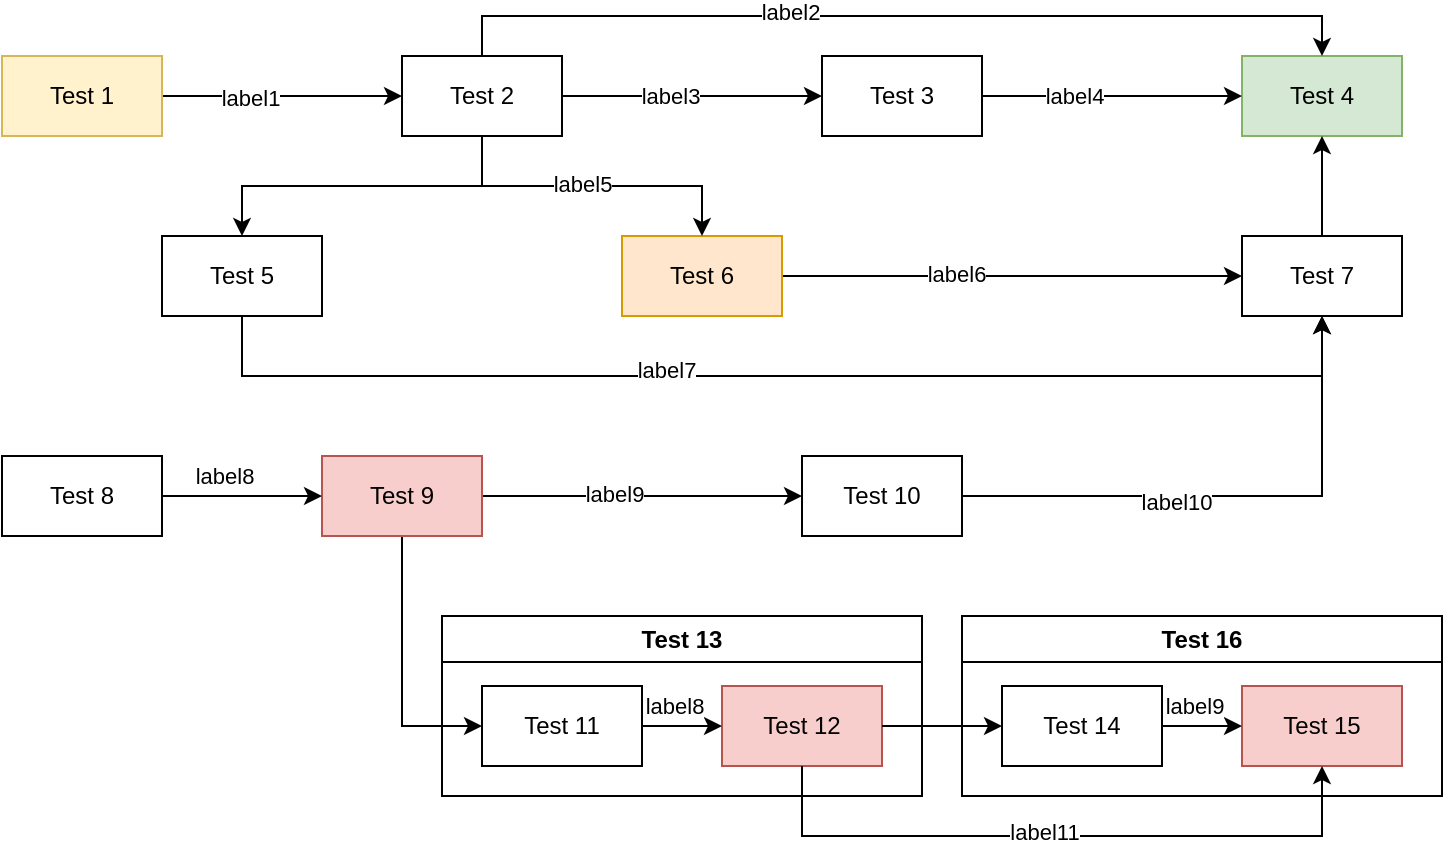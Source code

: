 <mxfile version="22.1.18" type="device" pages="6">
  <diagram id="C5RBs43oDa-KdzZeNtuy" name="Page-1">
    <mxGraphModel dx="1648" dy="969" grid="1" gridSize="10" guides="1" tooltips="1" connect="1" arrows="1" fold="1" page="1" pageScale="1" pageWidth="827" pageHeight="1169" math="0" shadow="0">
      <root>
        <mxCell id="WIyWlLk6GJQsqaUBKTNV-0" />
        <mxCell id="WIyWlLk6GJQsqaUBKTNV-1" parent="WIyWlLk6GJQsqaUBKTNV-0" />
        <mxCell id="Mw_cDEjDpBBBaktPgEhC-10" style="edgeStyle=orthogonalEdgeStyle;rounded=0;orthogonalLoop=1;jettySize=auto;html=1;exitX=1;exitY=0.5;exitDx=0;exitDy=0;entryX=0;entryY=0.5;entryDx=0;entryDy=0;" parent="WIyWlLk6GJQsqaUBKTNV-1" source="Mw_cDEjDpBBBaktPgEhC-0" target="Mw_cDEjDpBBBaktPgEhC-6" edge="1">
          <mxGeometry relative="1" as="geometry" />
        </mxCell>
        <mxCell id="kKnstZEyNpiw00Y8j86u-1" value="label1" style="edgeLabel;html=1;align=center;verticalAlign=middle;resizable=0;points=[];" parent="Mw_cDEjDpBBBaktPgEhC-10" vertex="1" connectable="0">
          <mxGeometry x="-0.275" y="-1" relative="1" as="geometry">
            <mxPoint as="offset" />
          </mxGeometry>
        </mxCell>
        <mxCell id="Mw_cDEjDpBBBaktPgEhC-0" value="Test 1" style="rounded=0;whiteSpace=wrap;html=1;fillColor=#fff2cc;strokeColor=#d6b656;" parent="WIyWlLk6GJQsqaUBKTNV-1" vertex="1">
          <mxGeometry x="40" y="120" width="80" height="40" as="geometry" />
        </mxCell>
        <mxCell id="Mw_cDEjDpBBBaktPgEhC-1" value="Test 4" style="rounded=0;whiteSpace=wrap;html=1;fillColor=#d5e8d4;strokeColor=#82b366;" parent="WIyWlLk6GJQsqaUBKTNV-1" vertex="1">
          <mxGeometry x="660" y="120" width="80" height="40" as="geometry" />
        </mxCell>
        <mxCell id="Mw_cDEjDpBBBaktPgEhC-17" style="edgeStyle=orthogonalEdgeStyle;rounded=0;orthogonalLoop=1;jettySize=auto;html=1;exitX=1;exitY=0.5;exitDx=0;exitDy=0;entryX=0;entryY=0.5;entryDx=0;entryDy=0;" parent="WIyWlLk6GJQsqaUBKTNV-1" source="Mw_cDEjDpBBBaktPgEhC-2" target="Mw_cDEjDpBBBaktPgEhC-1" edge="1">
          <mxGeometry relative="1" as="geometry" />
        </mxCell>
        <mxCell id="kKnstZEyNpiw00Y8j86u-4" value="label4" style="edgeLabel;html=1;align=center;verticalAlign=middle;resizable=0;points=[];" parent="Mw_cDEjDpBBBaktPgEhC-17" vertex="1" connectable="0">
          <mxGeometry x="-0.3" relative="1" as="geometry">
            <mxPoint as="offset" />
          </mxGeometry>
        </mxCell>
        <mxCell id="Mw_cDEjDpBBBaktPgEhC-2" value="Test 3" style="rounded=0;whiteSpace=wrap;html=1;" parent="WIyWlLk6GJQsqaUBKTNV-1" vertex="1">
          <mxGeometry x="450" y="120" width="80" height="40" as="geometry" />
        </mxCell>
        <mxCell id="Mw_cDEjDpBBBaktPgEhC-13" style="edgeStyle=orthogonalEdgeStyle;rounded=0;orthogonalLoop=1;jettySize=auto;html=1;exitX=0.5;exitY=1;exitDx=0;exitDy=0;entryX=0.5;entryY=1;entryDx=0;entryDy=0;" parent="WIyWlLk6GJQsqaUBKTNV-1" source="Mw_cDEjDpBBBaktPgEhC-3" target="Mw_cDEjDpBBBaktPgEhC-8" edge="1">
          <mxGeometry relative="1" as="geometry">
            <Array as="points">
              <mxPoint x="160" y="280" />
              <mxPoint x="700" y="280" />
            </Array>
          </mxGeometry>
        </mxCell>
        <mxCell id="kKnstZEyNpiw00Y8j86u-7" value="label7" style="edgeLabel;html=1;align=center;verticalAlign=middle;resizable=0;points=[];" parent="Mw_cDEjDpBBBaktPgEhC-13" vertex="1" connectable="0">
          <mxGeometry x="-0.195" y="3" relative="1" as="geometry">
            <mxPoint as="offset" />
          </mxGeometry>
        </mxCell>
        <mxCell id="Mw_cDEjDpBBBaktPgEhC-3" value="Test 5" style="rounded=0;whiteSpace=wrap;html=1;" parent="WIyWlLk6GJQsqaUBKTNV-1" vertex="1">
          <mxGeometry x="120" y="210" width="80" height="40" as="geometry" />
        </mxCell>
        <mxCell id="Mw_cDEjDpBBBaktPgEhC-21" style="edgeStyle=orthogonalEdgeStyle;rounded=0;orthogonalLoop=1;jettySize=auto;html=1;exitX=1;exitY=0.5;exitDx=0;exitDy=0;entryX=0;entryY=0.5;entryDx=0;entryDy=0;" parent="WIyWlLk6GJQsqaUBKTNV-1" source="Mw_cDEjDpBBBaktPgEhC-4" target="Mw_cDEjDpBBBaktPgEhC-7" edge="1">
          <mxGeometry relative="1" as="geometry" />
        </mxCell>
        <mxCell id="kKnstZEyNpiw00Y8j86u-8" value="label9" style="edgeLabel;html=1;align=center;verticalAlign=middle;resizable=0;points=[];" parent="Mw_cDEjDpBBBaktPgEhC-21" vertex="1" connectable="0">
          <mxGeometry x="-0.175" y="1" relative="1" as="geometry">
            <mxPoint as="offset" />
          </mxGeometry>
        </mxCell>
        <mxCell id="33BYZMtA55y-sag1_c-j-5" style="edgeStyle=orthogonalEdgeStyle;rounded=0;orthogonalLoop=1;jettySize=auto;html=1;exitX=0.5;exitY=1;exitDx=0;exitDy=0;entryX=0;entryY=0.5;entryDx=0;entryDy=0;" parent="WIyWlLk6GJQsqaUBKTNV-1" source="Mw_cDEjDpBBBaktPgEhC-4" target="33BYZMtA55y-sag1_c-j-4" edge="1">
          <mxGeometry relative="1" as="geometry" />
        </mxCell>
        <mxCell id="Mw_cDEjDpBBBaktPgEhC-4" value="Test 9" style="rounded=0;whiteSpace=wrap;html=1;fillColor=#f8cecc;strokeColor=#b85450;" parent="WIyWlLk6GJQsqaUBKTNV-1" vertex="1">
          <mxGeometry x="200" y="320" width="80" height="40" as="geometry" />
        </mxCell>
        <mxCell id="Mw_cDEjDpBBBaktPgEhC-14" style="edgeStyle=orthogonalEdgeStyle;rounded=0;orthogonalLoop=1;jettySize=auto;html=1;exitX=1;exitY=0.5;exitDx=0;exitDy=0;entryX=0;entryY=0.5;entryDx=0;entryDy=0;" parent="WIyWlLk6GJQsqaUBKTNV-1" source="Mw_cDEjDpBBBaktPgEhC-5" target="Mw_cDEjDpBBBaktPgEhC-8" edge="1">
          <mxGeometry relative="1" as="geometry" />
        </mxCell>
        <mxCell id="kKnstZEyNpiw00Y8j86u-6" value="label6" style="edgeLabel;html=1;align=center;verticalAlign=middle;resizable=0;points=[];" parent="Mw_cDEjDpBBBaktPgEhC-14" vertex="1" connectable="0">
          <mxGeometry x="-0.25" y="1" relative="1" as="geometry">
            <mxPoint as="offset" />
          </mxGeometry>
        </mxCell>
        <mxCell id="Mw_cDEjDpBBBaktPgEhC-5" value="Test 6" style="rounded=0;whiteSpace=wrap;html=1;fillColor=#ffe6cc;strokeColor=#d79b00;" parent="WIyWlLk6GJQsqaUBKTNV-1" vertex="1">
          <mxGeometry x="350" y="210" width="80" height="40" as="geometry" />
        </mxCell>
        <mxCell id="Mw_cDEjDpBBBaktPgEhC-11" style="edgeStyle=orthogonalEdgeStyle;rounded=0;orthogonalLoop=1;jettySize=auto;html=1;exitX=0.5;exitY=1;exitDx=0;exitDy=0;entryX=0.5;entryY=0;entryDx=0;entryDy=0;" parent="WIyWlLk6GJQsqaUBKTNV-1" source="Mw_cDEjDpBBBaktPgEhC-6" target="Mw_cDEjDpBBBaktPgEhC-3" edge="1">
          <mxGeometry relative="1" as="geometry" />
        </mxCell>
        <mxCell id="Mw_cDEjDpBBBaktPgEhC-12" style="edgeStyle=orthogonalEdgeStyle;rounded=0;orthogonalLoop=1;jettySize=auto;html=1;exitX=0.5;exitY=1;exitDx=0;exitDy=0;entryX=0.5;entryY=0;entryDx=0;entryDy=0;" parent="WIyWlLk6GJQsqaUBKTNV-1" source="Mw_cDEjDpBBBaktPgEhC-6" target="Mw_cDEjDpBBBaktPgEhC-5" edge="1">
          <mxGeometry relative="1" as="geometry" />
        </mxCell>
        <mxCell id="kKnstZEyNpiw00Y8j86u-5" value="label5" style="edgeLabel;html=1;align=center;verticalAlign=middle;resizable=0;points=[];" parent="Mw_cDEjDpBBBaktPgEhC-12" vertex="1" connectable="0">
          <mxGeometry x="-0.062" y="1" relative="1" as="geometry">
            <mxPoint as="offset" />
          </mxGeometry>
        </mxCell>
        <mxCell id="Mw_cDEjDpBBBaktPgEhC-16" style="edgeStyle=orthogonalEdgeStyle;rounded=0;orthogonalLoop=1;jettySize=auto;html=1;exitX=1;exitY=0.5;exitDx=0;exitDy=0;entryX=0;entryY=0.5;entryDx=0;entryDy=0;" parent="WIyWlLk6GJQsqaUBKTNV-1" source="Mw_cDEjDpBBBaktPgEhC-6" target="Mw_cDEjDpBBBaktPgEhC-2" edge="1">
          <mxGeometry relative="1" as="geometry" />
        </mxCell>
        <mxCell id="kKnstZEyNpiw00Y8j86u-3" value="label3" style="edgeLabel;html=1;align=center;verticalAlign=middle;resizable=0;points=[];" parent="Mw_cDEjDpBBBaktPgEhC-16" vertex="1" connectable="0">
          <mxGeometry x="-0.175" relative="1" as="geometry">
            <mxPoint as="offset" />
          </mxGeometry>
        </mxCell>
        <mxCell id="Mw_cDEjDpBBBaktPgEhC-19" style="edgeStyle=orthogonalEdgeStyle;rounded=0;orthogonalLoop=1;jettySize=auto;html=1;exitX=0.5;exitY=0;exitDx=0;exitDy=0;entryX=0.5;entryY=0;entryDx=0;entryDy=0;" parent="WIyWlLk6GJQsqaUBKTNV-1" source="Mw_cDEjDpBBBaktPgEhC-6" target="Mw_cDEjDpBBBaktPgEhC-1" edge="1">
          <mxGeometry relative="1" as="geometry" />
        </mxCell>
        <mxCell id="kKnstZEyNpiw00Y8j86u-2" value="label2" style="edgeLabel;html=1;align=center;verticalAlign=middle;resizable=0;points=[];" parent="Mw_cDEjDpBBBaktPgEhC-19" vertex="1" connectable="0">
          <mxGeometry x="-0.244" y="2" relative="1" as="geometry">
            <mxPoint as="offset" />
          </mxGeometry>
        </mxCell>
        <mxCell id="Mw_cDEjDpBBBaktPgEhC-6" value="Test 2" style="rounded=0;whiteSpace=wrap;html=1;" parent="WIyWlLk6GJQsqaUBKTNV-1" vertex="1">
          <mxGeometry x="240" y="120" width="80" height="40" as="geometry" />
        </mxCell>
        <mxCell id="Mw_cDEjDpBBBaktPgEhC-15" style="edgeStyle=orthogonalEdgeStyle;rounded=0;orthogonalLoop=1;jettySize=auto;html=1;exitX=1;exitY=0.5;exitDx=0;exitDy=0;entryX=0.5;entryY=1;entryDx=0;entryDy=0;" parent="WIyWlLk6GJQsqaUBKTNV-1" source="Mw_cDEjDpBBBaktPgEhC-7" target="Mw_cDEjDpBBBaktPgEhC-8" edge="1">
          <mxGeometry relative="1" as="geometry" />
        </mxCell>
        <mxCell id="kKnstZEyNpiw00Y8j86u-9" value="label10" style="edgeLabel;html=1;align=center;verticalAlign=middle;resizable=0;points=[];" parent="Mw_cDEjDpBBBaktPgEhC-15" vertex="1" connectable="0">
          <mxGeometry x="0.244" y="-1" relative="1" as="geometry">
            <mxPoint x="-61" y="2" as="offset" />
          </mxGeometry>
        </mxCell>
        <mxCell id="Mw_cDEjDpBBBaktPgEhC-7" value="Test 10" style="rounded=0;whiteSpace=wrap;html=1;" parent="WIyWlLk6GJQsqaUBKTNV-1" vertex="1">
          <mxGeometry x="440" y="320" width="80" height="40" as="geometry" />
        </mxCell>
        <mxCell id="Mw_cDEjDpBBBaktPgEhC-18" style="edgeStyle=orthogonalEdgeStyle;rounded=0;orthogonalLoop=1;jettySize=auto;html=1;exitX=0.5;exitY=0;exitDx=0;exitDy=0;entryX=0.5;entryY=1;entryDx=0;entryDy=0;" parent="WIyWlLk6GJQsqaUBKTNV-1" source="Mw_cDEjDpBBBaktPgEhC-8" target="Mw_cDEjDpBBBaktPgEhC-1" edge="1">
          <mxGeometry relative="1" as="geometry" />
        </mxCell>
        <mxCell id="Mw_cDEjDpBBBaktPgEhC-8" value="Test 7" style="rounded=0;whiteSpace=wrap;html=1;" parent="WIyWlLk6GJQsqaUBKTNV-1" vertex="1">
          <mxGeometry x="660" y="210" width="80" height="40" as="geometry" />
        </mxCell>
        <mxCell id="Mw_cDEjDpBBBaktPgEhC-20" style="edgeStyle=orthogonalEdgeStyle;rounded=0;orthogonalLoop=1;jettySize=auto;html=1;exitX=1;exitY=0.5;exitDx=0;exitDy=0;entryX=0;entryY=0.5;entryDx=0;entryDy=0;" parent="WIyWlLk6GJQsqaUBKTNV-1" source="Mw_cDEjDpBBBaktPgEhC-9" target="Mw_cDEjDpBBBaktPgEhC-4" edge="1">
          <mxGeometry relative="1" as="geometry" />
        </mxCell>
        <mxCell id="kKnstZEyNpiw00Y8j86u-0" value="label8" style="edgeLabel;html=1;align=center;verticalAlign=middle;resizable=0;points=[];" parent="Mw_cDEjDpBBBaktPgEhC-20" vertex="1" connectable="0">
          <mxGeometry x="-0.225" y="3" relative="1" as="geometry">
            <mxPoint y="-7" as="offset" />
          </mxGeometry>
        </mxCell>
        <mxCell id="Mw_cDEjDpBBBaktPgEhC-9" value="Test 8" style="rounded=0;whiteSpace=wrap;html=1;" parent="WIyWlLk6GJQsqaUBKTNV-1" vertex="1">
          <mxGeometry x="40" y="320" width="80" height="40" as="geometry" />
        </mxCell>
        <mxCell id="33BYZMtA55y-sag1_c-j-0" value="Test 13" style="swimlane;whiteSpace=wrap;html=1;startSize=23;" parent="WIyWlLk6GJQsqaUBKTNV-1" vertex="1">
          <mxGeometry x="260" y="400" width="240" height="90" as="geometry" />
        </mxCell>
        <mxCell id="33BYZMtA55y-sag1_c-j-1" value="Test 12" style="rounded=0;whiteSpace=wrap;html=1;fillColor=#f8cecc;strokeColor=#b85450;" parent="33BYZMtA55y-sag1_c-j-0" vertex="1">
          <mxGeometry x="140" y="35" width="80" height="40" as="geometry" />
        </mxCell>
        <mxCell id="33BYZMtA55y-sag1_c-j-2" style="edgeStyle=orthogonalEdgeStyle;rounded=0;orthogonalLoop=1;jettySize=auto;html=1;exitX=1;exitY=0.5;exitDx=0;exitDy=0;entryX=0;entryY=0.5;entryDx=0;entryDy=0;" parent="33BYZMtA55y-sag1_c-j-0" source="33BYZMtA55y-sag1_c-j-4" target="33BYZMtA55y-sag1_c-j-1" edge="1">
          <mxGeometry relative="1" as="geometry" />
        </mxCell>
        <mxCell id="33BYZMtA55y-sag1_c-j-3" value="label8" style="edgeLabel;html=1;align=center;verticalAlign=middle;resizable=0;points=[];" parent="33BYZMtA55y-sag1_c-j-2" vertex="1" connectable="0">
          <mxGeometry x="-0.225" y="3" relative="1" as="geometry">
            <mxPoint y="-7" as="offset" />
          </mxGeometry>
        </mxCell>
        <mxCell id="33BYZMtA55y-sag1_c-j-4" value="Test 11" style="rounded=0;whiteSpace=wrap;html=1;" parent="33BYZMtA55y-sag1_c-j-0" vertex="1">
          <mxGeometry x="20" y="35" width="80" height="40" as="geometry" />
        </mxCell>
        <mxCell id="YAfa3RgYpiojhp6_BJL7-0" value="Test 16" style="swimlane;whiteSpace=wrap;html=1;startSize=23;" parent="WIyWlLk6GJQsqaUBKTNV-1" vertex="1">
          <mxGeometry x="520" y="400" width="240" height="90" as="geometry" />
        </mxCell>
        <mxCell id="YAfa3RgYpiojhp6_BJL7-1" value="Test 15" style="rounded=0;whiteSpace=wrap;html=1;fillColor=#f8cecc;strokeColor=#b85450;" parent="YAfa3RgYpiojhp6_BJL7-0" vertex="1">
          <mxGeometry x="140" y="35" width="80" height="40" as="geometry" />
        </mxCell>
        <mxCell id="YAfa3RgYpiojhp6_BJL7-2" style="edgeStyle=orthogonalEdgeStyle;rounded=0;orthogonalLoop=1;jettySize=auto;html=1;exitX=1;exitY=0.5;exitDx=0;exitDy=0;entryX=0;entryY=0.5;entryDx=0;entryDy=0;" parent="YAfa3RgYpiojhp6_BJL7-0" source="YAfa3RgYpiojhp6_BJL7-4" target="YAfa3RgYpiojhp6_BJL7-1" edge="1">
          <mxGeometry relative="1" as="geometry" />
        </mxCell>
        <mxCell id="YAfa3RgYpiojhp6_BJL7-3" value="label9" style="edgeLabel;html=1;align=center;verticalAlign=middle;resizable=0;points=[];" parent="YAfa3RgYpiojhp6_BJL7-2" vertex="1" connectable="0">
          <mxGeometry x="-0.225" y="3" relative="1" as="geometry">
            <mxPoint y="-7" as="offset" />
          </mxGeometry>
        </mxCell>
        <mxCell id="YAfa3RgYpiojhp6_BJL7-4" value="Test 14" style="rounded=0;whiteSpace=wrap;html=1;" parent="YAfa3RgYpiojhp6_BJL7-0" vertex="1">
          <mxGeometry x="20" y="35" width="80" height="40" as="geometry" />
        </mxCell>
        <mxCell id="YAfa3RgYpiojhp6_BJL7-5" style="edgeStyle=orthogonalEdgeStyle;rounded=0;orthogonalLoop=1;jettySize=auto;html=1;exitX=1;exitY=0.5;exitDx=0;exitDy=0;entryX=0;entryY=0.5;entryDx=0;entryDy=0;" parent="WIyWlLk6GJQsqaUBKTNV-1" source="33BYZMtA55y-sag1_c-j-1" target="YAfa3RgYpiojhp6_BJL7-4" edge="1">
          <mxGeometry relative="1" as="geometry" />
        </mxCell>
        <mxCell id="Oa1vWeyFEssgjehZeXHG-0" style="edgeStyle=orthogonalEdgeStyle;rounded=0;orthogonalLoop=1;jettySize=auto;html=1;exitX=0.5;exitY=1;exitDx=0;exitDy=0;entryX=0.5;entryY=1;entryDx=0;entryDy=0;" parent="WIyWlLk6GJQsqaUBKTNV-1" source="33BYZMtA55y-sag1_c-j-1" target="YAfa3RgYpiojhp6_BJL7-1" edge="1">
          <mxGeometry relative="1" as="geometry">
            <Array as="points">
              <mxPoint x="440" y="510" />
              <mxPoint x="700" y="510" />
            </Array>
          </mxGeometry>
        </mxCell>
        <mxCell id="Oa1vWeyFEssgjehZeXHG-1" value="label11" style="edgeLabel;html=1;align=center;verticalAlign=middle;resizable=0;points=[];" parent="Oa1vWeyFEssgjehZeXHG-0" vertex="1" connectable="0">
          <mxGeometry x="-0.055" y="2" relative="1" as="geometry">
            <mxPoint as="offset" />
          </mxGeometry>
        </mxCell>
      </root>
    </mxGraphModel>
  </diagram>
  <diagram id="C5RBs43oDa-KdzZeNtuy" name="workflow 1">
    <mxGraphModel dx="1648" dy="969" grid="1" gridSize="10" guides="1" tooltips="1" connect="1" arrows="1" fold="1" page="1" pageScale="1" pageWidth="827" pageHeight="1169" math="0" shadow="0">
      <root>
        <mxCell id="WIyWlLk6GJQsqaUBKTNV-0" />
        <mxCell id="WIyWlLk6GJQsqaUBKTNV-1" parent="WIyWlLk6GJQsqaUBKTNV-0" />
        <mxCell id="Mw_cDEjDpBBBaktPgEhC-10" style="edgeStyle=orthogonalEdgeStyle;rounded=0;orthogonalLoop=1;jettySize=auto;html=1;exitX=1;exitY=0.5;exitDx=0;exitDy=0;entryX=0;entryY=0.5;entryDx=0;entryDy=0;" parent="WIyWlLk6GJQsqaUBKTNV-1" source="Mw_cDEjDpBBBaktPgEhC-0" target="Mw_cDEjDpBBBaktPgEhC-6" edge="1">
          <mxGeometry relative="1" as="geometry" />
        </mxCell>
        <mxCell id="kKnstZEyNpiw00Y8j86u-1" value="label1" style="edgeLabel;html=1;align=center;verticalAlign=middle;resizable=0;points=[];" parent="Mw_cDEjDpBBBaktPgEhC-10" vertex="1" connectable="0">
          <mxGeometry x="-0.275" y="-1" relative="1" as="geometry">
            <mxPoint as="offset" />
          </mxGeometry>
        </mxCell>
        <mxCell id="Mw_cDEjDpBBBaktPgEhC-0" value="Test 1" style="rounded=0;whiteSpace=wrap;html=1;fillColor=#fff2cc;strokeColor=#d6b656;" parent="WIyWlLk6GJQsqaUBKTNV-1" vertex="1">
          <mxGeometry x="40" y="120" width="80" height="40" as="geometry" />
        </mxCell>
        <mxCell id="Mw_cDEjDpBBBaktPgEhC-1" value="Test 4" style="rounded=0;whiteSpace=wrap;html=1;fillColor=#d5e8d4;strokeColor=#82b366;" parent="WIyWlLk6GJQsqaUBKTNV-1" vertex="1">
          <mxGeometry x="660" y="120" width="80" height="40" as="geometry" />
        </mxCell>
        <mxCell id="Mw_cDEjDpBBBaktPgEhC-17" style="edgeStyle=orthogonalEdgeStyle;rounded=0;orthogonalLoop=1;jettySize=auto;html=1;exitX=1;exitY=0.5;exitDx=0;exitDy=0;entryX=0;entryY=0.5;entryDx=0;entryDy=0;" parent="WIyWlLk6GJQsqaUBKTNV-1" source="Mw_cDEjDpBBBaktPgEhC-2" target="Mw_cDEjDpBBBaktPgEhC-1" edge="1">
          <mxGeometry relative="1" as="geometry" />
        </mxCell>
        <mxCell id="kKnstZEyNpiw00Y8j86u-4" value="label4" style="edgeLabel;html=1;align=center;verticalAlign=middle;resizable=0;points=[];" parent="Mw_cDEjDpBBBaktPgEhC-17" vertex="1" connectable="0">
          <mxGeometry x="-0.3" relative="1" as="geometry">
            <mxPoint as="offset" />
          </mxGeometry>
        </mxCell>
        <mxCell id="Mw_cDEjDpBBBaktPgEhC-2" value="Test 3" style="rounded=0;whiteSpace=wrap;html=1;" parent="WIyWlLk6GJQsqaUBKTNV-1" vertex="1">
          <mxGeometry x="450" y="120" width="80" height="40" as="geometry" />
        </mxCell>
        <mxCell id="Mw_cDEjDpBBBaktPgEhC-13" style="edgeStyle=orthogonalEdgeStyle;rounded=0;orthogonalLoop=1;jettySize=auto;html=1;exitX=0.5;exitY=1;exitDx=0;exitDy=0;entryX=0.5;entryY=1;entryDx=0;entryDy=0;fillColor=#f5f5f5;fontColor=#CCCCCC;strokeColor=#CCCCCC;" parent="WIyWlLk6GJQsqaUBKTNV-1" source="Mw_cDEjDpBBBaktPgEhC-3" target="Mw_cDEjDpBBBaktPgEhC-8" edge="1">
          <mxGeometry relative="1" as="geometry">
            <Array as="points">
              <mxPoint x="160" y="280" />
              <mxPoint x="700" y="280" />
            </Array>
          </mxGeometry>
        </mxCell>
        <mxCell id="kKnstZEyNpiw00Y8j86u-7" value="label7" style="edgeLabel;html=1;align=center;verticalAlign=middle;resizable=0;points=[];fillColor=#f5f5f5;fontColor=#CCCCCC;strokeColor=#CCCCCC;" parent="Mw_cDEjDpBBBaktPgEhC-13" vertex="1" connectable="0">
          <mxGeometry x="-0.195" y="3" relative="1" as="geometry">
            <mxPoint as="offset" />
          </mxGeometry>
        </mxCell>
        <mxCell id="Mw_cDEjDpBBBaktPgEhC-3" value="Test 5" style="rounded=0;whiteSpace=wrap;html=1;fillColor=#f5f5f5;fontColor=#CCCCCC;strokeColor=#CCCCCC;" parent="WIyWlLk6GJQsqaUBKTNV-1" vertex="1">
          <mxGeometry x="120" y="210" width="80" height="40" as="geometry" />
        </mxCell>
        <mxCell id="Mw_cDEjDpBBBaktPgEhC-21" style="edgeStyle=orthogonalEdgeStyle;rounded=0;orthogonalLoop=1;jettySize=auto;html=1;exitX=1;exitY=0.5;exitDx=0;exitDy=0;entryX=0;entryY=0.5;entryDx=0;entryDy=0;fillColor=#f5f5f5;fontColor=#CCCCCC;strokeColor=#CCCCCC;" parent="WIyWlLk6GJQsqaUBKTNV-1" source="Mw_cDEjDpBBBaktPgEhC-4" target="Mw_cDEjDpBBBaktPgEhC-7" edge="1">
          <mxGeometry relative="1" as="geometry" />
        </mxCell>
        <mxCell id="kKnstZEyNpiw00Y8j86u-8" value="label9" style="edgeLabel;html=1;align=center;verticalAlign=middle;resizable=0;points=[];fillColor=#f5f5f5;fontColor=#CCCCCC;strokeColor=#CCCCCC;" parent="Mw_cDEjDpBBBaktPgEhC-21" vertex="1" connectable="0">
          <mxGeometry x="-0.175" y="1" relative="1" as="geometry">
            <mxPoint as="offset" />
          </mxGeometry>
        </mxCell>
        <mxCell id="33BYZMtA55y-sag1_c-j-5" style="edgeStyle=orthogonalEdgeStyle;rounded=0;orthogonalLoop=1;jettySize=auto;html=1;exitX=0.5;exitY=1;exitDx=0;exitDy=0;entryX=0;entryY=0.5;entryDx=0;entryDy=0;fillColor=#f5f5f5;fontColor=#CCCCCC;strokeColor=#CCCCCC;" parent="WIyWlLk6GJQsqaUBKTNV-1" source="Mw_cDEjDpBBBaktPgEhC-4" target="33BYZMtA55y-sag1_c-j-4" edge="1">
          <mxGeometry relative="1" as="geometry" />
        </mxCell>
        <mxCell id="Mw_cDEjDpBBBaktPgEhC-4" value="Test 9" style="rounded=0;whiteSpace=wrap;html=1;fillColor=#f8cecc;strokeColor=#b85450;fillColor=#f5f5f5;fontColor=#CCCCCC;strokeColor=#CCCCCC;" parent="WIyWlLk6GJQsqaUBKTNV-1" vertex="1">
          <mxGeometry x="200" y="320" width="80" height="40" as="geometry" />
        </mxCell>
        <mxCell id="Mw_cDEjDpBBBaktPgEhC-14" style="edgeStyle=orthogonalEdgeStyle;rounded=0;orthogonalLoop=1;jettySize=auto;html=1;exitX=1;exitY=0.5;exitDx=0;exitDy=0;entryX=0;entryY=0.5;entryDx=0;entryDy=0;fillColor=#f5f5f5;fontColor=#CCCCCC;strokeColor=#CCCCCC;" parent="WIyWlLk6GJQsqaUBKTNV-1" source="Mw_cDEjDpBBBaktPgEhC-5" target="Mw_cDEjDpBBBaktPgEhC-8" edge="1">
          <mxGeometry relative="1" as="geometry" />
        </mxCell>
        <mxCell id="kKnstZEyNpiw00Y8j86u-6" value="label6" style="edgeLabel;html=1;align=center;verticalAlign=middle;resizable=0;points=[];fillColor=#f5f5f5;fontColor=#CCCCCC;strokeColor=#CCCCCC;" parent="Mw_cDEjDpBBBaktPgEhC-14" vertex="1" connectable="0">
          <mxGeometry x="-0.25" y="1" relative="1" as="geometry">
            <mxPoint as="offset" />
          </mxGeometry>
        </mxCell>
        <mxCell id="Mw_cDEjDpBBBaktPgEhC-5" value="Test 6" style="rounded=0;whiteSpace=wrap;html=1;fillColor=#ffe6cc;strokeColor=#d79b00;fillColor=#f5f5f5;fontColor=#CCCCCC;strokeColor=#CCCCCC;" parent="WIyWlLk6GJQsqaUBKTNV-1" vertex="1">
          <mxGeometry x="350" y="210" width="80" height="40" as="geometry" />
        </mxCell>
        <mxCell id="Mw_cDEjDpBBBaktPgEhC-11" style="edgeStyle=orthogonalEdgeStyle;rounded=0;orthogonalLoop=1;jettySize=auto;html=1;exitX=0.5;exitY=1;exitDx=0;exitDy=0;entryX=0.5;entryY=0;entryDx=0;entryDy=0;fillColor=#f5f5f5;fontColor=#CCCCCC;strokeColor=#CCCCCC;" parent="WIyWlLk6GJQsqaUBKTNV-1" source="Mw_cDEjDpBBBaktPgEhC-6" target="Mw_cDEjDpBBBaktPgEhC-3" edge="1">
          <mxGeometry relative="1" as="geometry" />
        </mxCell>
        <mxCell id="Mw_cDEjDpBBBaktPgEhC-12" style="edgeStyle=orthogonalEdgeStyle;rounded=0;orthogonalLoop=1;jettySize=auto;html=1;exitX=0.5;exitY=1;exitDx=0;exitDy=0;entryX=0.5;entryY=0;entryDx=0;entryDy=0;fillColor=#f5f5f5;fontColor=#CCCCCC;strokeColor=#CCCCCC;" parent="WIyWlLk6GJQsqaUBKTNV-1" source="Mw_cDEjDpBBBaktPgEhC-6" target="Mw_cDEjDpBBBaktPgEhC-5" edge="1">
          <mxGeometry relative="1" as="geometry" />
        </mxCell>
        <mxCell id="kKnstZEyNpiw00Y8j86u-5" value="label5" style="edgeLabel;html=1;align=center;verticalAlign=middle;resizable=0;points=[];fillColor=#f5f5f5;fontColor=#CCCCCC;strokeColor=#CCCCCC;" parent="Mw_cDEjDpBBBaktPgEhC-12" vertex="1" connectable="0">
          <mxGeometry x="-0.062" y="1" relative="1" as="geometry">
            <mxPoint as="offset" />
          </mxGeometry>
        </mxCell>
        <mxCell id="Mw_cDEjDpBBBaktPgEhC-16" style="edgeStyle=orthogonalEdgeStyle;rounded=0;orthogonalLoop=1;jettySize=auto;html=1;exitX=1;exitY=0.5;exitDx=0;exitDy=0;entryX=0;entryY=0.5;entryDx=0;entryDy=0;" parent="WIyWlLk6GJQsqaUBKTNV-1" source="Mw_cDEjDpBBBaktPgEhC-6" target="Mw_cDEjDpBBBaktPgEhC-2" edge="1">
          <mxGeometry relative="1" as="geometry" />
        </mxCell>
        <mxCell id="kKnstZEyNpiw00Y8j86u-3" value="label3" style="edgeLabel;html=1;align=center;verticalAlign=middle;resizable=0;points=[];" parent="Mw_cDEjDpBBBaktPgEhC-16" vertex="1" connectable="0">
          <mxGeometry x="-0.175" relative="1" as="geometry">
            <mxPoint as="offset" />
          </mxGeometry>
        </mxCell>
        <mxCell id="Mw_cDEjDpBBBaktPgEhC-19" style="edgeStyle=orthogonalEdgeStyle;rounded=0;orthogonalLoop=1;jettySize=auto;html=1;exitX=0.5;exitY=0;exitDx=0;exitDy=0;entryX=0.5;entryY=0;entryDx=0;entryDy=0;" parent="WIyWlLk6GJQsqaUBKTNV-1" source="Mw_cDEjDpBBBaktPgEhC-6" target="Mw_cDEjDpBBBaktPgEhC-1" edge="1">
          <mxGeometry relative="1" as="geometry" />
        </mxCell>
        <mxCell id="kKnstZEyNpiw00Y8j86u-2" value="label2" style="edgeLabel;html=1;align=center;verticalAlign=middle;resizable=0;points=[];" parent="Mw_cDEjDpBBBaktPgEhC-19" vertex="1" connectable="0">
          <mxGeometry x="-0.244" y="2" relative="1" as="geometry">
            <mxPoint as="offset" />
          </mxGeometry>
        </mxCell>
        <mxCell id="Mw_cDEjDpBBBaktPgEhC-6" value="Test 2" style="rounded=0;whiteSpace=wrap;html=1;" parent="WIyWlLk6GJQsqaUBKTNV-1" vertex="1">
          <mxGeometry x="240" y="120" width="80" height="40" as="geometry" />
        </mxCell>
        <mxCell id="Mw_cDEjDpBBBaktPgEhC-15" style="edgeStyle=orthogonalEdgeStyle;rounded=0;orthogonalLoop=1;jettySize=auto;html=1;exitX=1;exitY=0.5;exitDx=0;exitDy=0;entryX=0.5;entryY=1;entryDx=0;entryDy=0;fillColor=#f5f5f5;fontColor=#CCCCCC;strokeColor=#CCCCCC;" parent="WIyWlLk6GJQsqaUBKTNV-1" source="Mw_cDEjDpBBBaktPgEhC-7" target="Mw_cDEjDpBBBaktPgEhC-8" edge="1">
          <mxGeometry relative="1" as="geometry" />
        </mxCell>
        <mxCell id="kKnstZEyNpiw00Y8j86u-9" value="label10" style="edgeLabel;html=1;align=center;verticalAlign=middle;resizable=0;points=[];fillColor=#f5f5f5;fontColor=#CCCCCC;strokeColor=#CCCCCC;" parent="Mw_cDEjDpBBBaktPgEhC-15" vertex="1" connectable="0">
          <mxGeometry x="0.244" y="-1" relative="1" as="geometry">
            <mxPoint x="-61" y="2" as="offset" />
          </mxGeometry>
        </mxCell>
        <mxCell id="Mw_cDEjDpBBBaktPgEhC-7" value="Test 10" style="rounded=0;whiteSpace=wrap;html=1;fillColor=#f5f5f5;fontColor=#CCCCCC;strokeColor=#CCCCCC;" parent="WIyWlLk6GJQsqaUBKTNV-1" vertex="1">
          <mxGeometry x="440" y="320" width="80" height="40" as="geometry" />
        </mxCell>
        <mxCell id="Mw_cDEjDpBBBaktPgEhC-18" style="edgeStyle=orthogonalEdgeStyle;rounded=0;orthogonalLoop=1;jettySize=auto;html=1;exitX=0.5;exitY=0;exitDx=0;exitDy=0;entryX=0.5;entryY=1;entryDx=0;entryDy=0;fillColor=#f5f5f5;fontColor=#CCCCCC;strokeColor=#CCCCCC;" parent="WIyWlLk6GJQsqaUBKTNV-1" source="Mw_cDEjDpBBBaktPgEhC-8" target="Mw_cDEjDpBBBaktPgEhC-1" edge="1">
          <mxGeometry relative="1" as="geometry" />
        </mxCell>
        <mxCell id="Mw_cDEjDpBBBaktPgEhC-8" value="Test 7" style="rounded=0;whiteSpace=wrap;html=1;fillColor=#f5f5f5;fontColor=#CCCCCC;strokeColor=#CCCCCC;" parent="WIyWlLk6GJQsqaUBKTNV-1" vertex="1">
          <mxGeometry x="660" y="210" width="80" height="40" as="geometry" />
        </mxCell>
        <mxCell id="Mw_cDEjDpBBBaktPgEhC-20" style="edgeStyle=orthogonalEdgeStyle;rounded=0;orthogonalLoop=1;jettySize=auto;html=1;exitX=1;exitY=0.5;exitDx=0;exitDy=0;entryX=0;entryY=0.5;entryDx=0;entryDy=0;fillColor=#f5f5f5;fontColor=#CCCCCC;strokeColor=#CCCCCC;" parent="WIyWlLk6GJQsqaUBKTNV-1" source="Mw_cDEjDpBBBaktPgEhC-9" target="Mw_cDEjDpBBBaktPgEhC-4" edge="1">
          <mxGeometry relative="1" as="geometry" />
        </mxCell>
        <mxCell id="kKnstZEyNpiw00Y8j86u-0" value="label8" style="edgeLabel;html=1;align=center;verticalAlign=middle;resizable=0;points=[];fillColor=#f5f5f5;fontColor=#CCCCCC;strokeColor=#CCCCCC;" parent="Mw_cDEjDpBBBaktPgEhC-20" vertex="1" connectable="0">
          <mxGeometry x="-0.225" y="3" relative="1" as="geometry">
            <mxPoint y="-7" as="offset" />
          </mxGeometry>
        </mxCell>
        <mxCell id="Mw_cDEjDpBBBaktPgEhC-9" value="Test 8" style="rounded=0;whiteSpace=wrap;html=1;fillColor=#f5f5f5;fontColor=#CCCCCC;strokeColor=#CCCCCC;" parent="WIyWlLk6GJQsqaUBKTNV-1" vertex="1">
          <mxGeometry x="40" y="320" width="80" height="40" as="geometry" />
        </mxCell>
        <mxCell id="33BYZMtA55y-sag1_c-j-0" value="Test 13" style="swimlane;whiteSpace=wrap;html=1;startSize=23;fillColor=#f5f5f5;fontColor=#CCCCCC;strokeColor=#CCCCCC;" parent="WIyWlLk6GJQsqaUBKTNV-1" vertex="1">
          <mxGeometry x="260" y="400" width="240" height="90" as="geometry" />
        </mxCell>
        <mxCell id="33BYZMtA55y-sag1_c-j-1" value="Test 12" style="rounded=0;whiteSpace=wrap;html=1;fillColor=#f8cecc;strokeColor=#b85450;fillColor=#f5f5f5;fontColor=#CCCCCC;strokeColor=#CCCCCC;" parent="33BYZMtA55y-sag1_c-j-0" vertex="1">
          <mxGeometry x="140" y="35" width="80" height="40" as="geometry" />
        </mxCell>
        <mxCell id="33BYZMtA55y-sag1_c-j-2" style="edgeStyle=orthogonalEdgeStyle;rounded=0;orthogonalLoop=1;jettySize=auto;html=1;exitX=1;exitY=0.5;exitDx=0;exitDy=0;entryX=0;entryY=0.5;entryDx=0;entryDy=0;fillColor=#f5f5f5;fontColor=#CCCCCC;strokeColor=#CCCCCC;" parent="33BYZMtA55y-sag1_c-j-0" source="33BYZMtA55y-sag1_c-j-4" target="33BYZMtA55y-sag1_c-j-1" edge="1">
          <mxGeometry relative="1" as="geometry" />
        </mxCell>
        <mxCell id="33BYZMtA55y-sag1_c-j-3" value="label8" style="edgeLabel;html=1;align=center;verticalAlign=middle;resizable=0;points=[];fillColor=#f5f5f5;fontColor=#CCCCCC;strokeColor=#CCCCCC;" parent="33BYZMtA55y-sag1_c-j-2" vertex="1" connectable="0">
          <mxGeometry x="-0.225" y="3" relative="1" as="geometry">
            <mxPoint y="-7" as="offset" />
          </mxGeometry>
        </mxCell>
        <mxCell id="33BYZMtA55y-sag1_c-j-4" value="Test 11" style="rounded=0;whiteSpace=wrap;html=1;fillColor=#f5f5f5;fontColor=#CCCCCC;strokeColor=#CCCCCC;" parent="33BYZMtA55y-sag1_c-j-0" vertex="1">
          <mxGeometry x="20" y="35" width="80" height="40" as="geometry" />
        </mxCell>
        <mxCell id="YAfa3RgYpiojhp6_BJL7-0" value="Test 16" style="swimlane;whiteSpace=wrap;html=1;startSize=23;fillColor=#f5f5f5;fontColor=#CCCCCC;strokeColor=#CCCCCC;" parent="WIyWlLk6GJQsqaUBKTNV-1" vertex="1">
          <mxGeometry x="520" y="400" width="240" height="90" as="geometry" />
        </mxCell>
        <mxCell id="YAfa3RgYpiojhp6_BJL7-1" value="Test 15" style="rounded=0;whiteSpace=wrap;html=1;fillColor=#f8cecc;strokeColor=#b85450;fillColor=#f5f5f5;fontColor=#CCCCCC;strokeColor=#CCCCCC;" parent="YAfa3RgYpiojhp6_BJL7-0" vertex="1">
          <mxGeometry x="140" y="35" width="80" height="40" as="geometry" />
        </mxCell>
        <mxCell id="YAfa3RgYpiojhp6_BJL7-2" style="edgeStyle=orthogonalEdgeStyle;rounded=0;orthogonalLoop=1;jettySize=auto;html=1;exitX=1;exitY=0.5;exitDx=0;exitDy=0;entryX=0;entryY=0.5;entryDx=0;entryDy=0;fillColor=#f5f5f5;fontColor=#CCCCCC;strokeColor=#CCCCCC;" parent="YAfa3RgYpiojhp6_BJL7-0" source="YAfa3RgYpiojhp6_BJL7-4" target="YAfa3RgYpiojhp6_BJL7-1" edge="1">
          <mxGeometry relative="1" as="geometry" />
        </mxCell>
        <mxCell id="YAfa3RgYpiojhp6_BJL7-3" value="label9" style="edgeLabel;html=1;align=center;verticalAlign=middle;resizable=0;points=[];fillColor=#f5f5f5;fontColor=#CCCCCC;strokeColor=#CCCCCC;" parent="YAfa3RgYpiojhp6_BJL7-2" vertex="1" connectable="0">
          <mxGeometry x="-0.225" y="3" relative="1" as="geometry">
            <mxPoint y="-7" as="offset" />
          </mxGeometry>
        </mxCell>
        <mxCell id="YAfa3RgYpiojhp6_BJL7-4" value="Test 14" style="rounded=0;whiteSpace=wrap;html=1;fillColor=#f5f5f5;fontColor=#CCCCCC;strokeColor=#CCCCCC;" parent="YAfa3RgYpiojhp6_BJL7-0" vertex="1">
          <mxGeometry x="20" y="35" width="80" height="40" as="geometry" />
        </mxCell>
        <mxCell id="YAfa3RgYpiojhp6_BJL7-5" style="edgeStyle=orthogonalEdgeStyle;rounded=0;orthogonalLoop=1;jettySize=auto;html=1;exitX=1;exitY=0.5;exitDx=0;exitDy=0;entryX=0;entryY=0.5;entryDx=0;entryDy=0;fillColor=#f5f5f5;fontColor=#CCCCCC;strokeColor=#CCCCCC;" parent="WIyWlLk6GJQsqaUBKTNV-1" source="33BYZMtA55y-sag1_c-j-1" target="YAfa3RgYpiojhp6_BJL7-4" edge="1">
          <mxGeometry relative="1" as="geometry" />
        </mxCell>
        <mxCell id="Oa1vWeyFEssgjehZeXHG-0" style="edgeStyle=orthogonalEdgeStyle;rounded=0;orthogonalLoop=1;jettySize=auto;html=1;exitX=0.5;exitY=1;exitDx=0;exitDy=0;entryX=0.5;entryY=1;entryDx=0;entryDy=0;fillColor=#f5f5f5;fontColor=#CCCCCC;strokeColor=#CCCCCC;" parent="WIyWlLk6GJQsqaUBKTNV-1" source="33BYZMtA55y-sag1_c-j-1" target="YAfa3RgYpiojhp6_BJL7-1" edge="1">
          <mxGeometry relative="1" as="geometry">
            <Array as="points">
              <mxPoint x="440" y="510" />
              <mxPoint x="700" y="510" />
            </Array>
          </mxGeometry>
        </mxCell>
        <mxCell id="Oa1vWeyFEssgjehZeXHG-1" value="label11" style="edgeLabel;html=1;align=center;verticalAlign=middle;resizable=0;points=[];fillColor=#f5f5f5;fontColor=#CCCCCC;strokeColor=#CCCCCC;" parent="Oa1vWeyFEssgjehZeXHG-0" vertex="1" connectable="0">
          <mxGeometry x="-0.055" y="2" relative="1" as="geometry">
            <mxPoint as="offset" />
          </mxGeometry>
        </mxCell>
      </root>
    </mxGraphModel>
  </diagram>
  <diagram id="C5RBs43oDa-KdzZeNtuy" name="workflow 2">
    <mxGraphModel dx="1648" dy="969" grid="1" gridSize="10" guides="1" tooltips="1" connect="1" arrows="1" fold="1" page="1" pageScale="1" pageWidth="827" pageHeight="1169" math="0" shadow="0">
      <root>
        <mxCell id="WIyWlLk6GJQsqaUBKTNV-0" />
        <mxCell id="WIyWlLk6GJQsqaUBKTNV-1" parent="WIyWlLk6GJQsqaUBKTNV-0" />
        <mxCell id="Mw_cDEjDpBBBaktPgEhC-10" style="edgeStyle=orthogonalEdgeStyle;rounded=0;orthogonalLoop=1;jettySize=auto;html=1;exitX=1;exitY=0.5;exitDx=0;exitDy=0;entryX=0;entryY=0.5;entryDx=0;entryDy=0;" parent="WIyWlLk6GJQsqaUBKTNV-1" source="Mw_cDEjDpBBBaktPgEhC-0" target="Mw_cDEjDpBBBaktPgEhC-6" edge="1">
          <mxGeometry relative="1" as="geometry" />
        </mxCell>
        <mxCell id="kKnstZEyNpiw00Y8j86u-1" value="label1" style="edgeLabel;html=1;align=center;verticalAlign=middle;resizable=0;points=[];" parent="Mw_cDEjDpBBBaktPgEhC-10" vertex="1" connectable="0">
          <mxGeometry x="-0.275" y="-1" relative="1" as="geometry">
            <mxPoint as="offset" />
          </mxGeometry>
        </mxCell>
        <mxCell id="Mw_cDEjDpBBBaktPgEhC-0" value="Test 1" style="rounded=0;whiteSpace=wrap;html=1;fillColor=#fff2cc;strokeColor=#d6b656;" parent="WIyWlLk6GJQsqaUBKTNV-1" vertex="1">
          <mxGeometry x="40" y="120" width="80" height="40" as="geometry" />
        </mxCell>
        <mxCell id="Mw_cDEjDpBBBaktPgEhC-1" value="Test 4" style="rounded=0;whiteSpace=wrap;html=1;fillColor=#d5e8d4;strokeColor=#82b366;fillColor=#f5f5f5;fontColor=#CCCCCC;strokeColor=#CCCCCC;" parent="WIyWlLk6GJQsqaUBKTNV-1" vertex="1">
          <mxGeometry x="660" y="120" width="80" height="40" as="geometry" />
        </mxCell>
        <mxCell id="Mw_cDEjDpBBBaktPgEhC-17" style="edgeStyle=orthogonalEdgeStyle;rounded=0;orthogonalLoop=1;jettySize=auto;html=1;exitX=1;exitY=0.5;exitDx=0;exitDy=0;entryX=0;entryY=0.5;entryDx=0;entryDy=0;fillColor=#f5f5f5;fontColor=#CCCCCC;strokeColor=#CCCCCC;" parent="WIyWlLk6GJQsqaUBKTNV-1" source="Mw_cDEjDpBBBaktPgEhC-2" target="Mw_cDEjDpBBBaktPgEhC-1" edge="1">
          <mxGeometry relative="1" as="geometry" />
        </mxCell>
        <mxCell id="kKnstZEyNpiw00Y8j86u-4" value="label4" style="edgeLabel;html=1;align=center;verticalAlign=middle;resizable=0;points=[];fillColor=#f5f5f5;fontColor=#CCCCCC;strokeColor=#CCCCCC;" parent="Mw_cDEjDpBBBaktPgEhC-17" vertex="1" connectable="0">
          <mxGeometry x="-0.3" relative="1" as="geometry">
            <mxPoint as="offset" />
          </mxGeometry>
        </mxCell>
        <mxCell id="Mw_cDEjDpBBBaktPgEhC-2" value="Test 3" style="rounded=0;whiteSpace=wrap;html=1;fillColor=#f5f5f5;fontColor=#CCCCCC;strokeColor=#CCCCCC;" parent="WIyWlLk6GJQsqaUBKTNV-1" vertex="1">
          <mxGeometry x="450" y="120" width="80" height="40" as="geometry" />
        </mxCell>
        <mxCell id="Mw_cDEjDpBBBaktPgEhC-13" style="edgeStyle=orthogonalEdgeStyle;rounded=0;orthogonalLoop=1;jettySize=auto;html=1;exitX=0.5;exitY=1;exitDx=0;exitDy=0;entryX=0.5;entryY=1;entryDx=0;entryDy=0;" parent="WIyWlLk6GJQsqaUBKTNV-1" source="Mw_cDEjDpBBBaktPgEhC-3" target="Mw_cDEjDpBBBaktPgEhC-8" edge="1">
          <mxGeometry relative="1" as="geometry">
            <Array as="points">
              <mxPoint x="160" y="280" />
              <mxPoint x="700" y="280" />
            </Array>
          </mxGeometry>
        </mxCell>
        <mxCell id="kKnstZEyNpiw00Y8j86u-7" value="label7" style="edgeLabel;html=1;align=center;verticalAlign=middle;resizable=0;points=[];" parent="Mw_cDEjDpBBBaktPgEhC-13" vertex="1" connectable="0">
          <mxGeometry x="-0.195" y="3" relative="1" as="geometry">
            <mxPoint as="offset" />
          </mxGeometry>
        </mxCell>
        <mxCell id="Mw_cDEjDpBBBaktPgEhC-3" value="Test 5" style="rounded=0;whiteSpace=wrap;html=1;" parent="WIyWlLk6GJQsqaUBKTNV-1" vertex="1">
          <mxGeometry x="120" y="210" width="80" height="40" as="geometry" />
        </mxCell>
        <mxCell id="Mw_cDEjDpBBBaktPgEhC-21" style="edgeStyle=orthogonalEdgeStyle;rounded=0;orthogonalLoop=1;jettySize=auto;html=1;exitX=1;exitY=0.5;exitDx=0;exitDy=0;entryX=0;entryY=0.5;entryDx=0;entryDy=0;fillColor=#f5f5f5;fontColor=#CCCCCC;strokeColor=#CCCCCC;" parent="WIyWlLk6GJQsqaUBKTNV-1" source="Mw_cDEjDpBBBaktPgEhC-4" target="Mw_cDEjDpBBBaktPgEhC-7" edge="1">
          <mxGeometry relative="1" as="geometry" />
        </mxCell>
        <mxCell id="kKnstZEyNpiw00Y8j86u-8" value="label9" style="edgeLabel;html=1;align=center;verticalAlign=middle;resizable=0;points=[];fillColor=#f5f5f5;fontColor=#CCCCCC;strokeColor=#CCCCCC;" parent="Mw_cDEjDpBBBaktPgEhC-21" vertex="1" connectable="0">
          <mxGeometry x="-0.175" y="1" relative="1" as="geometry">
            <mxPoint as="offset" />
          </mxGeometry>
        </mxCell>
        <mxCell id="33BYZMtA55y-sag1_c-j-5" style="edgeStyle=orthogonalEdgeStyle;rounded=0;orthogonalLoop=1;jettySize=auto;html=1;exitX=0.5;exitY=1;exitDx=0;exitDy=0;entryX=0;entryY=0.5;entryDx=0;entryDy=0;fillColor=#f5f5f5;fontColor=#CCCCCC;strokeColor=#CCCCCC;" parent="WIyWlLk6GJQsqaUBKTNV-1" source="Mw_cDEjDpBBBaktPgEhC-4" target="33BYZMtA55y-sag1_c-j-4" edge="1">
          <mxGeometry relative="1" as="geometry" />
        </mxCell>
        <mxCell id="Mw_cDEjDpBBBaktPgEhC-4" value="Test 9" style="rounded=0;whiteSpace=wrap;html=1;fillColor=#f8cecc;strokeColor=#b85450;fillColor=#f5f5f5;fontColor=#CCCCCC;strokeColor=#CCCCCC;" parent="WIyWlLk6GJQsqaUBKTNV-1" vertex="1">
          <mxGeometry x="200" y="320" width="80" height="40" as="geometry" />
        </mxCell>
        <mxCell id="Mw_cDEjDpBBBaktPgEhC-14" style="edgeStyle=orthogonalEdgeStyle;rounded=0;orthogonalLoop=1;jettySize=auto;html=1;exitX=1;exitY=0.5;exitDx=0;exitDy=0;entryX=0;entryY=0.5;entryDx=0;entryDy=0;" parent="WIyWlLk6GJQsqaUBKTNV-1" source="Mw_cDEjDpBBBaktPgEhC-5" target="Mw_cDEjDpBBBaktPgEhC-8" edge="1">
          <mxGeometry relative="1" as="geometry" />
        </mxCell>
        <mxCell id="kKnstZEyNpiw00Y8j86u-6" value="label6" style="edgeLabel;html=1;align=center;verticalAlign=middle;resizable=0;points=[];" parent="Mw_cDEjDpBBBaktPgEhC-14" vertex="1" connectable="0">
          <mxGeometry x="-0.25" y="1" relative="1" as="geometry">
            <mxPoint as="offset" />
          </mxGeometry>
        </mxCell>
        <mxCell id="Mw_cDEjDpBBBaktPgEhC-5" value="Test 6" style="rounded=0;whiteSpace=wrap;html=1;fillColor=#ffe6cc;strokeColor=#d79b00;" parent="WIyWlLk6GJQsqaUBKTNV-1" vertex="1">
          <mxGeometry x="350" y="210" width="80" height="40" as="geometry" />
        </mxCell>
        <mxCell id="Mw_cDEjDpBBBaktPgEhC-11" style="edgeStyle=orthogonalEdgeStyle;rounded=0;orthogonalLoop=1;jettySize=auto;html=1;exitX=0.5;exitY=1;exitDx=0;exitDy=0;entryX=0.5;entryY=0;entryDx=0;entryDy=0;" parent="WIyWlLk6GJQsqaUBKTNV-1" source="Mw_cDEjDpBBBaktPgEhC-6" target="Mw_cDEjDpBBBaktPgEhC-3" edge="1">
          <mxGeometry relative="1" as="geometry" />
        </mxCell>
        <mxCell id="Mw_cDEjDpBBBaktPgEhC-12" style="edgeStyle=orthogonalEdgeStyle;rounded=0;orthogonalLoop=1;jettySize=auto;html=1;exitX=0.5;exitY=1;exitDx=0;exitDy=0;entryX=0.5;entryY=0;entryDx=0;entryDy=0;" parent="WIyWlLk6GJQsqaUBKTNV-1" source="Mw_cDEjDpBBBaktPgEhC-6" target="Mw_cDEjDpBBBaktPgEhC-5" edge="1">
          <mxGeometry relative="1" as="geometry" />
        </mxCell>
        <mxCell id="kKnstZEyNpiw00Y8j86u-5" value="label5" style="edgeLabel;html=1;align=center;verticalAlign=middle;resizable=0;points=[];" parent="Mw_cDEjDpBBBaktPgEhC-12" vertex="1" connectable="0">
          <mxGeometry x="-0.062" y="1" relative="1" as="geometry">
            <mxPoint as="offset" />
          </mxGeometry>
        </mxCell>
        <mxCell id="Mw_cDEjDpBBBaktPgEhC-16" style="edgeStyle=orthogonalEdgeStyle;rounded=0;orthogonalLoop=1;jettySize=auto;html=1;exitX=1;exitY=0.5;exitDx=0;exitDy=0;entryX=0;entryY=0.5;entryDx=0;entryDy=0;fillColor=#f5f5f5;fontColor=#CCCCCC;strokeColor=#CCCCCC;" parent="WIyWlLk6GJQsqaUBKTNV-1" source="Mw_cDEjDpBBBaktPgEhC-6" target="Mw_cDEjDpBBBaktPgEhC-2" edge="1">
          <mxGeometry relative="1" as="geometry" />
        </mxCell>
        <mxCell id="kKnstZEyNpiw00Y8j86u-3" value="label3" style="edgeLabel;html=1;align=center;verticalAlign=middle;resizable=0;points=[];fillColor=#f5f5f5;fontColor=#CCCCCC;strokeColor=#CCCCCC;" parent="Mw_cDEjDpBBBaktPgEhC-16" vertex="1" connectable="0">
          <mxGeometry x="-0.175" relative="1" as="geometry">
            <mxPoint as="offset" />
          </mxGeometry>
        </mxCell>
        <mxCell id="Mw_cDEjDpBBBaktPgEhC-19" style="edgeStyle=orthogonalEdgeStyle;rounded=0;orthogonalLoop=1;jettySize=auto;html=1;exitX=0.5;exitY=0;exitDx=0;exitDy=0;entryX=0.5;entryY=0;entryDx=0;entryDy=0;fillColor=#f5f5f5;fontColor=#CCCCCC;strokeColor=#CCCCCC;" parent="WIyWlLk6GJQsqaUBKTNV-1" source="Mw_cDEjDpBBBaktPgEhC-6" target="Mw_cDEjDpBBBaktPgEhC-1" edge="1">
          <mxGeometry relative="1" as="geometry" />
        </mxCell>
        <mxCell id="kKnstZEyNpiw00Y8j86u-2" value="label2" style="edgeLabel;html=1;align=center;verticalAlign=middle;resizable=0;points=[];fillColor=#f5f5f5;fontColor=#CCCCCC;strokeColor=#CCCCCC;" parent="Mw_cDEjDpBBBaktPgEhC-19" vertex="1" connectable="0">
          <mxGeometry x="-0.244" y="2" relative="1" as="geometry">
            <mxPoint as="offset" />
          </mxGeometry>
        </mxCell>
        <mxCell id="Mw_cDEjDpBBBaktPgEhC-6" value="Test 2" style="rounded=0;whiteSpace=wrap;html=1;" parent="WIyWlLk6GJQsqaUBKTNV-1" vertex="1">
          <mxGeometry x="240" y="120" width="80" height="40" as="geometry" />
        </mxCell>
        <mxCell id="Mw_cDEjDpBBBaktPgEhC-15" style="edgeStyle=orthogonalEdgeStyle;rounded=0;orthogonalLoop=1;jettySize=auto;html=1;exitX=1;exitY=0.5;exitDx=0;exitDy=0;entryX=0.5;entryY=1;entryDx=0;entryDy=0;fillColor=#f5f5f5;fontColor=#CCCCCC;strokeColor=#CCCCCC;" parent="WIyWlLk6GJQsqaUBKTNV-1" source="Mw_cDEjDpBBBaktPgEhC-7" target="Mw_cDEjDpBBBaktPgEhC-8" edge="1">
          <mxGeometry relative="1" as="geometry" />
        </mxCell>
        <mxCell id="kKnstZEyNpiw00Y8j86u-9" value="label10" style="edgeLabel;html=1;align=center;verticalAlign=middle;resizable=0;points=[];fillColor=#f5f5f5;fontColor=#CCCCCC;strokeColor=#CCCCCC;" parent="Mw_cDEjDpBBBaktPgEhC-15" vertex="1" connectable="0">
          <mxGeometry x="0.244" y="-1" relative="1" as="geometry">
            <mxPoint x="-61" y="2" as="offset" />
          </mxGeometry>
        </mxCell>
        <mxCell id="Mw_cDEjDpBBBaktPgEhC-7" value="Test 10" style="rounded=0;whiteSpace=wrap;html=1;fillColor=#f5f5f5;fontColor=#CCCCCC;strokeColor=#CCCCCC;" parent="WIyWlLk6GJQsqaUBKTNV-1" vertex="1">
          <mxGeometry x="440" y="320" width="80" height="40" as="geometry" />
        </mxCell>
        <mxCell id="Mw_cDEjDpBBBaktPgEhC-18" style="edgeStyle=orthogonalEdgeStyle;rounded=0;orthogonalLoop=1;jettySize=auto;html=1;exitX=0.5;exitY=0;exitDx=0;exitDy=0;entryX=0.5;entryY=1;entryDx=0;entryDy=0;fillColor=#f5f5f5;fontColor=#CCCCCC;strokeColor=#CCCCCC;" parent="WIyWlLk6GJQsqaUBKTNV-1" source="Mw_cDEjDpBBBaktPgEhC-8" target="Mw_cDEjDpBBBaktPgEhC-1" edge="1">
          <mxGeometry relative="1" as="geometry" />
        </mxCell>
        <mxCell id="Mw_cDEjDpBBBaktPgEhC-8" value="Test 7" style="rounded=0;whiteSpace=wrap;html=1;" parent="WIyWlLk6GJQsqaUBKTNV-1" vertex="1">
          <mxGeometry x="660" y="210" width="80" height="40" as="geometry" />
        </mxCell>
        <mxCell id="Mw_cDEjDpBBBaktPgEhC-20" style="edgeStyle=orthogonalEdgeStyle;rounded=0;orthogonalLoop=1;jettySize=auto;html=1;exitX=1;exitY=0.5;exitDx=0;exitDy=0;entryX=0;entryY=0.5;entryDx=0;entryDy=0;fillColor=#f5f5f5;fontColor=#CCCCCC;strokeColor=#CCCCCC;" parent="WIyWlLk6GJQsqaUBKTNV-1" source="Mw_cDEjDpBBBaktPgEhC-9" target="Mw_cDEjDpBBBaktPgEhC-4" edge="1">
          <mxGeometry relative="1" as="geometry" />
        </mxCell>
        <mxCell id="kKnstZEyNpiw00Y8j86u-0" value="label8" style="edgeLabel;html=1;align=center;verticalAlign=middle;resizable=0;points=[];fillColor=#f5f5f5;fontColor=#CCCCCC;strokeColor=#CCCCCC;" parent="Mw_cDEjDpBBBaktPgEhC-20" vertex="1" connectable="0">
          <mxGeometry x="-0.225" y="3" relative="1" as="geometry">
            <mxPoint y="-7" as="offset" />
          </mxGeometry>
        </mxCell>
        <mxCell id="Mw_cDEjDpBBBaktPgEhC-9" value="Test 8" style="rounded=0;whiteSpace=wrap;html=1;fillColor=#f5f5f5;fontColor=#CCCCCC;strokeColor=#CCCCCC;" parent="WIyWlLk6GJQsqaUBKTNV-1" vertex="1">
          <mxGeometry x="40" y="320" width="80" height="40" as="geometry" />
        </mxCell>
        <mxCell id="33BYZMtA55y-sag1_c-j-0" value="Test 13" style="swimlane;whiteSpace=wrap;html=1;startSize=23;fillColor=#f5f5f5;fontColor=#CCCCCC;strokeColor=#CCCCCC;" parent="WIyWlLk6GJQsqaUBKTNV-1" vertex="1">
          <mxGeometry x="260" y="400" width="240" height="90" as="geometry" />
        </mxCell>
        <mxCell id="33BYZMtA55y-sag1_c-j-1" value="Test 12" style="rounded=0;whiteSpace=wrap;html=1;fillColor=#f8cecc;strokeColor=#b85450;fillColor=#f5f5f5;fontColor=#CCCCCC;strokeColor=#CCCCCC;" parent="33BYZMtA55y-sag1_c-j-0" vertex="1">
          <mxGeometry x="140" y="35" width="80" height="40" as="geometry" />
        </mxCell>
        <mxCell id="33BYZMtA55y-sag1_c-j-2" style="edgeStyle=orthogonalEdgeStyle;rounded=0;orthogonalLoop=1;jettySize=auto;html=1;exitX=1;exitY=0.5;exitDx=0;exitDy=0;entryX=0;entryY=0.5;entryDx=0;entryDy=0;fillColor=#f5f5f5;fontColor=#CCCCCC;strokeColor=#CCCCCC;" parent="33BYZMtA55y-sag1_c-j-0" source="33BYZMtA55y-sag1_c-j-4" target="33BYZMtA55y-sag1_c-j-1" edge="1">
          <mxGeometry relative="1" as="geometry" />
        </mxCell>
        <mxCell id="33BYZMtA55y-sag1_c-j-3" value="label8" style="edgeLabel;html=1;align=center;verticalAlign=middle;resizable=0;points=[];fillColor=#f5f5f5;fontColor=#CCCCCC;strokeColor=#CCCCCC;" parent="33BYZMtA55y-sag1_c-j-2" vertex="1" connectable="0">
          <mxGeometry x="-0.225" y="3" relative="1" as="geometry">
            <mxPoint y="-7" as="offset" />
          </mxGeometry>
        </mxCell>
        <mxCell id="33BYZMtA55y-sag1_c-j-4" value="Test 11" style="rounded=0;whiteSpace=wrap;html=1;fillColor=#f5f5f5;fontColor=#CCCCCC;strokeColor=#CCCCCC;" parent="33BYZMtA55y-sag1_c-j-0" vertex="1">
          <mxGeometry x="20" y="35" width="80" height="40" as="geometry" />
        </mxCell>
        <mxCell id="YAfa3RgYpiojhp6_BJL7-0" value="Test 16" style="swimlane;whiteSpace=wrap;html=1;startSize=23;fillColor=#f5f5f5;fontColor=#CCCCCC;strokeColor=#CCCCCC;" parent="WIyWlLk6GJQsqaUBKTNV-1" vertex="1">
          <mxGeometry x="520" y="400" width="240" height="90" as="geometry" />
        </mxCell>
        <mxCell id="YAfa3RgYpiojhp6_BJL7-1" value="Test 15" style="rounded=0;whiteSpace=wrap;html=1;fillColor=#f8cecc;strokeColor=#b85450;fillColor=#f5f5f5;fontColor=#CCCCCC;strokeColor=#CCCCCC;" parent="YAfa3RgYpiojhp6_BJL7-0" vertex="1">
          <mxGeometry x="140" y="35" width="80" height="40" as="geometry" />
        </mxCell>
        <mxCell id="YAfa3RgYpiojhp6_BJL7-2" style="edgeStyle=orthogonalEdgeStyle;rounded=0;orthogonalLoop=1;jettySize=auto;html=1;exitX=1;exitY=0.5;exitDx=0;exitDy=0;entryX=0;entryY=0.5;entryDx=0;entryDy=0;fillColor=#f5f5f5;fontColor=#CCCCCC;strokeColor=#CCCCCC;" parent="YAfa3RgYpiojhp6_BJL7-0" source="YAfa3RgYpiojhp6_BJL7-4" target="YAfa3RgYpiojhp6_BJL7-1" edge="1">
          <mxGeometry relative="1" as="geometry" />
        </mxCell>
        <mxCell id="YAfa3RgYpiojhp6_BJL7-3" value="label9" style="edgeLabel;html=1;align=center;verticalAlign=middle;resizable=0;points=[];fillColor=#f5f5f5;fontColor=#CCCCCC;strokeColor=#CCCCCC;" parent="YAfa3RgYpiojhp6_BJL7-2" vertex="1" connectable="0">
          <mxGeometry x="-0.225" y="3" relative="1" as="geometry">
            <mxPoint y="-7" as="offset" />
          </mxGeometry>
        </mxCell>
        <mxCell id="YAfa3RgYpiojhp6_BJL7-4" value="Test 14" style="rounded=0;whiteSpace=wrap;html=1;fillColor=#f5f5f5;fontColor=#CCCCCC;strokeColor=#CCCCCC;" parent="YAfa3RgYpiojhp6_BJL7-0" vertex="1">
          <mxGeometry x="20" y="35" width="80" height="40" as="geometry" />
        </mxCell>
        <mxCell id="YAfa3RgYpiojhp6_BJL7-5" style="edgeStyle=orthogonalEdgeStyle;rounded=0;orthogonalLoop=1;jettySize=auto;html=1;exitX=1;exitY=0.5;exitDx=0;exitDy=0;entryX=0;entryY=0.5;entryDx=0;entryDy=0;fillColor=#f5f5f5;fontColor=#CCCCCC;strokeColor=#CCCCCC;" parent="WIyWlLk6GJQsqaUBKTNV-1" source="33BYZMtA55y-sag1_c-j-1" target="YAfa3RgYpiojhp6_BJL7-4" edge="1">
          <mxGeometry relative="1" as="geometry" />
        </mxCell>
        <mxCell id="Oa1vWeyFEssgjehZeXHG-0" style="edgeStyle=orthogonalEdgeStyle;rounded=0;orthogonalLoop=1;jettySize=auto;html=1;exitX=0.5;exitY=1;exitDx=0;exitDy=0;entryX=0.5;entryY=1;entryDx=0;entryDy=0;fillColor=#f5f5f5;fontColor=#CCCCCC;strokeColor=#CCCCCC;" parent="WIyWlLk6GJQsqaUBKTNV-1" source="33BYZMtA55y-sag1_c-j-1" target="YAfa3RgYpiojhp6_BJL7-1" edge="1">
          <mxGeometry relative="1" as="geometry">
            <Array as="points">
              <mxPoint x="440" y="510" />
              <mxPoint x="700" y="510" />
            </Array>
          </mxGeometry>
        </mxCell>
        <mxCell id="Oa1vWeyFEssgjehZeXHG-1" value="label11" style="edgeLabel;html=1;align=center;verticalAlign=middle;resizable=0;points=[];fillColor=#f5f5f5;fontColor=#CCCCCC;strokeColor=#CCCCCC;" parent="Oa1vWeyFEssgjehZeXHG-0" vertex="1" connectable="0">
          <mxGeometry x="-0.055" y="2" relative="1" as="geometry">
            <mxPoint as="offset" />
          </mxGeometry>
        </mxCell>
      </root>
    </mxGraphModel>
  </diagram>
  <diagram id="C5RBs43oDa-KdzZeNtuy" name="workflow 3">
    <mxGraphModel dx="1648" dy="969" grid="1" gridSize="10" guides="1" tooltips="1" connect="1" arrows="1" fold="1" page="1" pageScale="1" pageWidth="827" pageHeight="1169" math="0" shadow="0">
      <root>
        <mxCell id="WIyWlLk6GJQsqaUBKTNV-0" />
        <mxCell id="WIyWlLk6GJQsqaUBKTNV-1" parent="WIyWlLk6GJQsqaUBKTNV-0" />
        <mxCell id="Mw_cDEjDpBBBaktPgEhC-10" style="edgeStyle=orthogonalEdgeStyle;rounded=0;orthogonalLoop=1;jettySize=auto;html=1;exitX=1;exitY=0.5;exitDx=0;exitDy=0;entryX=0;entryY=0.5;entryDx=0;entryDy=0;fillColor=#f5f5f5;fontColor=#CCCCCC;strokeColor=#CCCCCC;" parent="WIyWlLk6GJQsqaUBKTNV-1" source="Mw_cDEjDpBBBaktPgEhC-0" target="Mw_cDEjDpBBBaktPgEhC-6" edge="1">
          <mxGeometry relative="1" as="geometry" />
        </mxCell>
        <mxCell id="kKnstZEyNpiw00Y8j86u-1" value="label1" style="edgeLabel;html=1;align=center;verticalAlign=middle;resizable=0;points=[];fillColor=#f5f5f5;fontColor=#CCCCCC;strokeColor=#CCCCCC;" parent="Mw_cDEjDpBBBaktPgEhC-10" vertex="1" connectable="0">
          <mxGeometry x="-0.275" y="-1" relative="1" as="geometry">
            <mxPoint as="offset" />
          </mxGeometry>
        </mxCell>
        <mxCell id="Mw_cDEjDpBBBaktPgEhC-0" value="Test 1" style="rounded=0;whiteSpace=wrap;html=1;fillColor=#fff2cc;strokeColor=#d6b656;fillColor=#f5f5f5;fontColor=#CCCCCC;strokeColor=#CCCCCC;" parent="WIyWlLk6GJQsqaUBKTNV-1" vertex="1">
          <mxGeometry x="40" y="120" width="80" height="40" as="geometry" />
        </mxCell>
        <mxCell id="Mw_cDEjDpBBBaktPgEhC-1" value="Test 4" style="rounded=0;whiteSpace=wrap;html=1;fillColor=#d5e8d4;strokeColor=#82b366;" parent="WIyWlLk6GJQsqaUBKTNV-1" vertex="1">
          <mxGeometry x="660" y="120" width="80" height="40" as="geometry" />
        </mxCell>
        <mxCell id="Mw_cDEjDpBBBaktPgEhC-17" style="edgeStyle=orthogonalEdgeStyle;rounded=0;orthogonalLoop=1;jettySize=auto;html=1;exitX=1;exitY=0.5;exitDx=0;exitDy=0;entryX=0;entryY=0.5;entryDx=0;entryDy=0;fillColor=#f5f5f5;fontColor=#CCCCCC;strokeColor=#CCCCCC;" parent="WIyWlLk6GJQsqaUBKTNV-1" source="Mw_cDEjDpBBBaktPgEhC-2" target="Mw_cDEjDpBBBaktPgEhC-1" edge="1">
          <mxGeometry relative="1" as="geometry" />
        </mxCell>
        <mxCell id="kKnstZEyNpiw00Y8j86u-4" value="label4" style="edgeLabel;html=1;align=center;verticalAlign=middle;resizable=0;points=[];fillColor=#f5f5f5;fontColor=#CCCCCC;strokeColor=#CCCCCC;" parent="Mw_cDEjDpBBBaktPgEhC-17" vertex="1" connectable="0">
          <mxGeometry x="-0.3" relative="1" as="geometry">
            <mxPoint as="offset" />
          </mxGeometry>
        </mxCell>
        <mxCell id="Mw_cDEjDpBBBaktPgEhC-2" value="Test 3" style="rounded=0;whiteSpace=wrap;html=1;fillColor=#f5f5f5;fontColor=#CCCCCC;strokeColor=#CCCCCC;" parent="WIyWlLk6GJQsqaUBKTNV-1" vertex="1">
          <mxGeometry x="450" y="120" width="80" height="40" as="geometry" />
        </mxCell>
        <mxCell id="Mw_cDEjDpBBBaktPgEhC-13" style="edgeStyle=orthogonalEdgeStyle;rounded=0;orthogonalLoop=1;jettySize=auto;html=1;exitX=0.5;exitY=1;exitDx=0;exitDy=0;entryX=0.5;entryY=1;entryDx=0;entryDy=0;fillColor=#f5f5f5;fontColor=#CCCCCC;strokeColor=#CCCCCC;" parent="WIyWlLk6GJQsqaUBKTNV-1" source="Mw_cDEjDpBBBaktPgEhC-3" target="Mw_cDEjDpBBBaktPgEhC-8" edge="1">
          <mxGeometry relative="1" as="geometry">
            <Array as="points">
              <mxPoint x="160" y="280" />
              <mxPoint x="700" y="280" />
            </Array>
          </mxGeometry>
        </mxCell>
        <mxCell id="kKnstZEyNpiw00Y8j86u-7" value="label7" style="edgeLabel;html=1;align=center;verticalAlign=middle;resizable=0;points=[];fillColor=#f5f5f5;fontColor=#CCCCCC;strokeColor=#CCCCCC;" parent="Mw_cDEjDpBBBaktPgEhC-13" vertex="1" connectable="0">
          <mxGeometry x="-0.195" y="3" relative="1" as="geometry">
            <mxPoint as="offset" />
          </mxGeometry>
        </mxCell>
        <mxCell id="Mw_cDEjDpBBBaktPgEhC-3" value="Test 5" style="rounded=0;whiteSpace=wrap;html=1;fillColor=#f5f5f5;fontColor=#CCCCCC;strokeColor=#CCCCCC;" parent="WIyWlLk6GJQsqaUBKTNV-1" vertex="1">
          <mxGeometry x="120" y="210" width="80" height="40" as="geometry" />
        </mxCell>
        <mxCell id="Mw_cDEjDpBBBaktPgEhC-21" style="edgeStyle=orthogonalEdgeStyle;rounded=0;orthogonalLoop=1;jettySize=auto;html=1;exitX=1;exitY=0.5;exitDx=0;exitDy=0;entryX=0;entryY=0.5;entryDx=0;entryDy=0;" parent="WIyWlLk6GJQsqaUBKTNV-1" source="Mw_cDEjDpBBBaktPgEhC-4" target="Mw_cDEjDpBBBaktPgEhC-7" edge="1">
          <mxGeometry relative="1" as="geometry" />
        </mxCell>
        <mxCell id="kKnstZEyNpiw00Y8j86u-8" value="label9" style="edgeLabel;html=1;align=center;verticalAlign=middle;resizable=0;points=[];" parent="Mw_cDEjDpBBBaktPgEhC-21" vertex="1" connectable="0">
          <mxGeometry x="-0.175" y="1" relative="1" as="geometry">
            <mxPoint as="offset" />
          </mxGeometry>
        </mxCell>
        <mxCell id="33BYZMtA55y-sag1_c-j-5" style="edgeStyle=orthogonalEdgeStyle;rounded=0;orthogonalLoop=1;jettySize=auto;html=1;exitX=0.5;exitY=1;exitDx=0;exitDy=0;entryX=0;entryY=0.5;entryDx=0;entryDy=0;fillColor=#f5f5f5;fontColor=#CCCCCC;strokeColor=#CCCCCC;" parent="WIyWlLk6GJQsqaUBKTNV-1" source="Mw_cDEjDpBBBaktPgEhC-4" target="33BYZMtA55y-sag1_c-j-4" edge="1">
          <mxGeometry relative="1" as="geometry" />
        </mxCell>
        <mxCell id="Mw_cDEjDpBBBaktPgEhC-4" value="Test 9" style="rounded=0;whiteSpace=wrap;html=1;fillColor=#f8cecc;strokeColor=#b85450;" parent="WIyWlLk6GJQsqaUBKTNV-1" vertex="1">
          <mxGeometry x="200" y="320" width="80" height="40" as="geometry" />
        </mxCell>
        <mxCell id="Mw_cDEjDpBBBaktPgEhC-14" style="edgeStyle=orthogonalEdgeStyle;rounded=0;orthogonalLoop=1;jettySize=auto;html=1;exitX=1;exitY=0.5;exitDx=0;exitDy=0;entryX=0;entryY=0.5;entryDx=0;entryDy=0;fillColor=#f5f5f5;fontColor=#CCCCCC;strokeColor=#CCCCCC;" parent="WIyWlLk6GJQsqaUBKTNV-1" source="Mw_cDEjDpBBBaktPgEhC-5" target="Mw_cDEjDpBBBaktPgEhC-8" edge="1">
          <mxGeometry relative="1" as="geometry" />
        </mxCell>
        <mxCell id="kKnstZEyNpiw00Y8j86u-6" value="label6" style="edgeLabel;html=1;align=center;verticalAlign=middle;resizable=0;points=[];fillColor=#f5f5f5;fontColor=#CCCCCC;strokeColor=#CCCCCC;" parent="Mw_cDEjDpBBBaktPgEhC-14" vertex="1" connectable="0">
          <mxGeometry x="-0.25" y="1" relative="1" as="geometry">
            <mxPoint as="offset" />
          </mxGeometry>
        </mxCell>
        <mxCell id="Mw_cDEjDpBBBaktPgEhC-5" value="Test 6" style="rounded=0;whiteSpace=wrap;html=1;fillColor=#ffe6cc;strokeColor=#d79b00;fillColor=#f5f5f5;fontColor=#CCCCCC;strokeColor=#CCCCCC;" parent="WIyWlLk6GJQsqaUBKTNV-1" vertex="1">
          <mxGeometry x="350" y="210" width="80" height="40" as="geometry" />
        </mxCell>
        <mxCell id="Mw_cDEjDpBBBaktPgEhC-11" style="edgeStyle=orthogonalEdgeStyle;rounded=0;orthogonalLoop=1;jettySize=auto;html=1;exitX=0.5;exitY=1;exitDx=0;exitDy=0;entryX=0.5;entryY=0;entryDx=0;entryDy=0;fillColor=#f5f5f5;fontColor=#CCCCCC;strokeColor=#CCCCCC;" parent="WIyWlLk6GJQsqaUBKTNV-1" source="Mw_cDEjDpBBBaktPgEhC-6" target="Mw_cDEjDpBBBaktPgEhC-3" edge="1">
          <mxGeometry relative="1" as="geometry" />
        </mxCell>
        <mxCell id="Mw_cDEjDpBBBaktPgEhC-12" style="edgeStyle=orthogonalEdgeStyle;rounded=0;orthogonalLoop=1;jettySize=auto;html=1;exitX=0.5;exitY=1;exitDx=0;exitDy=0;entryX=0.5;entryY=0;entryDx=0;entryDy=0;fillColor=#f5f5f5;fontColor=#CCCCCC;strokeColor=#CCCCCC;" parent="WIyWlLk6GJQsqaUBKTNV-1" source="Mw_cDEjDpBBBaktPgEhC-6" target="Mw_cDEjDpBBBaktPgEhC-5" edge="1">
          <mxGeometry relative="1" as="geometry" />
        </mxCell>
        <mxCell id="kKnstZEyNpiw00Y8j86u-5" value="label5" style="edgeLabel;html=1;align=center;verticalAlign=middle;resizable=0;points=[];fillColor=#f5f5f5;fontColor=#CCCCCC;strokeColor=#CCCCCC;" parent="Mw_cDEjDpBBBaktPgEhC-12" vertex="1" connectable="0">
          <mxGeometry x="-0.062" y="1" relative="1" as="geometry">
            <mxPoint as="offset" />
          </mxGeometry>
        </mxCell>
        <mxCell id="Mw_cDEjDpBBBaktPgEhC-16" style="edgeStyle=orthogonalEdgeStyle;rounded=0;orthogonalLoop=1;jettySize=auto;html=1;exitX=1;exitY=0.5;exitDx=0;exitDy=0;entryX=0;entryY=0.5;entryDx=0;entryDy=0;fillColor=#f5f5f5;fontColor=#CCCCCC;strokeColor=#CCCCCC;" parent="WIyWlLk6GJQsqaUBKTNV-1" source="Mw_cDEjDpBBBaktPgEhC-6" target="Mw_cDEjDpBBBaktPgEhC-2" edge="1">
          <mxGeometry relative="1" as="geometry" />
        </mxCell>
        <mxCell id="kKnstZEyNpiw00Y8j86u-3" value="label3" style="edgeLabel;html=1;align=center;verticalAlign=middle;resizable=0;points=[];fillColor=#f5f5f5;fontColor=#CCCCCC;strokeColor=#CCCCCC;" parent="Mw_cDEjDpBBBaktPgEhC-16" vertex="1" connectable="0">
          <mxGeometry x="-0.175" relative="1" as="geometry">
            <mxPoint as="offset" />
          </mxGeometry>
        </mxCell>
        <mxCell id="Mw_cDEjDpBBBaktPgEhC-19" style="edgeStyle=orthogonalEdgeStyle;rounded=0;orthogonalLoop=1;jettySize=auto;html=1;exitX=0.5;exitY=0;exitDx=0;exitDy=0;entryX=0.5;entryY=0;entryDx=0;entryDy=0;fillColor=#f5f5f5;fontColor=#CCCCCC;strokeColor=#CCCCCC;" parent="WIyWlLk6GJQsqaUBKTNV-1" source="Mw_cDEjDpBBBaktPgEhC-6" target="Mw_cDEjDpBBBaktPgEhC-1" edge="1">
          <mxGeometry relative="1" as="geometry" />
        </mxCell>
        <mxCell id="kKnstZEyNpiw00Y8j86u-2" value="label2" style="edgeLabel;html=1;align=center;verticalAlign=middle;resizable=0;points=[];fillColor=#f5f5f5;fontColor=#CCCCCC;strokeColor=#CCCCCC;" parent="Mw_cDEjDpBBBaktPgEhC-19" vertex="1" connectable="0">
          <mxGeometry x="-0.244" y="2" relative="1" as="geometry">
            <mxPoint as="offset" />
          </mxGeometry>
        </mxCell>
        <mxCell id="Mw_cDEjDpBBBaktPgEhC-6" value="Test 2" style="rounded=0;whiteSpace=wrap;html=1;fillColor=#f5f5f5;fontColor=#CCCCCC;strokeColor=#CCCCCC;" parent="WIyWlLk6GJQsqaUBKTNV-1" vertex="1">
          <mxGeometry x="240" y="120" width="80" height="40" as="geometry" />
        </mxCell>
        <mxCell id="Mw_cDEjDpBBBaktPgEhC-15" style="edgeStyle=orthogonalEdgeStyle;rounded=0;orthogonalLoop=1;jettySize=auto;html=1;exitX=1;exitY=0.5;exitDx=0;exitDy=0;entryX=0.5;entryY=1;entryDx=0;entryDy=0;" parent="WIyWlLk6GJQsqaUBKTNV-1" source="Mw_cDEjDpBBBaktPgEhC-7" target="Mw_cDEjDpBBBaktPgEhC-8" edge="1">
          <mxGeometry relative="1" as="geometry" />
        </mxCell>
        <mxCell id="kKnstZEyNpiw00Y8j86u-9" value="label10" style="edgeLabel;html=1;align=center;verticalAlign=middle;resizable=0;points=[];" parent="Mw_cDEjDpBBBaktPgEhC-15" vertex="1" connectable="0">
          <mxGeometry x="0.244" y="-1" relative="1" as="geometry">
            <mxPoint x="-61" y="2" as="offset" />
          </mxGeometry>
        </mxCell>
        <mxCell id="Mw_cDEjDpBBBaktPgEhC-7" value="Test 10" style="rounded=0;whiteSpace=wrap;html=1;" parent="WIyWlLk6GJQsqaUBKTNV-1" vertex="1">
          <mxGeometry x="440" y="320" width="80" height="40" as="geometry" />
        </mxCell>
        <mxCell id="Mw_cDEjDpBBBaktPgEhC-18" style="edgeStyle=orthogonalEdgeStyle;rounded=0;orthogonalLoop=1;jettySize=auto;html=1;exitX=0.5;exitY=0;exitDx=0;exitDy=0;entryX=0.5;entryY=1;entryDx=0;entryDy=0;" parent="WIyWlLk6GJQsqaUBKTNV-1" source="Mw_cDEjDpBBBaktPgEhC-8" target="Mw_cDEjDpBBBaktPgEhC-1" edge="1">
          <mxGeometry relative="1" as="geometry" />
        </mxCell>
        <mxCell id="Mw_cDEjDpBBBaktPgEhC-8" value="Test 7" style="rounded=0;whiteSpace=wrap;html=1;" parent="WIyWlLk6GJQsqaUBKTNV-1" vertex="1">
          <mxGeometry x="660" y="210" width="80" height="40" as="geometry" />
        </mxCell>
        <mxCell id="Mw_cDEjDpBBBaktPgEhC-20" style="edgeStyle=orthogonalEdgeStyle;rounded=0;orthogonalLoop=1;jettySize=auto;html=1;exitX=1;exitY=0.5;exitDx=0;exitDy=0;entryX=0;entryY=0.5;entryDx=0;entryDy=0;" parent="WIyWlLk6GJQsqaUBKTNV-1" source="Mw_cDEjDpBBBaktPgEhC-9" target="Mw_cDEjDpBBBaktPgEhC-4" edge="1">
          <mxGeometry relative="1" as="geometry" />
        </mxCell>
        <mxCell id="kKnstZEyNpiw00Y8j86u-0" value="label8" style="edgeLabel;html=1;align=center;verticalAlign=middle;resizable=0;points=[];" parent="Mw_cDEjDpBBBaktPgEhC-20" vertex="1" connectable="0">
          <mxGeometry x="-0.225" y="3" relative="1" as="geometry">
            <mxPoint y="-7" as="offset" />
          </mxGeometry>
        </mxCell>
        <mxCell id="Mw_cDEjDpBBBaktPgEhC-9" value="Test 8" style="rounded=0;whiteSpace=wrap;html=1;" parent="WIyWlLk6GJQsqaUBKTNV-1" vertex="1">
          <mxGeometry x="40" y="320" width="80" height="40" as="geometry" />
        </mxCell>
        <mxCell id="33BYZMtA55y-sag1_c-j-0" value="Test 13" style="swimlane;whiteSpace=wrap;html=1;startSize=23;fillColor=#f5f5f5;fontColor=#CCCCCC;strokeColor=#CCCCCC;" parent="WIyWlLk6GJQsqaUBKTNV-1" vertex="1">
          <mxGeometry x="260" y="400" width="240" height="90" as="geometry" />
        </mxCell>
        <mxCell id="33BYZMtA55y-sag1_c-j-1" value="Test 12" style="rounded=0;whiteSpace=wrap;html=1;fillColor=#f8cecc;strokeColor=#b85450;fillColor=#f5f5f5;fontColor=#CCCCCC;strokeColor=#CCCCCC;" parent="33BYZMtA55y-sag1_c-j-0" vertex="1">
          <mxGeometry x="140" y="35" width="80" height="40" as="geometry" />
        </mxCell>
        <mxCell id="33BYZMtA55y-sag1_c-j-2" style="edgeStyle=orthogonalEdgeStyle;rounded=0;orthogonalLoop=1;jettySize=auto;html=1;exitX=1;exitY=0.5;exitDx=0;exitDy=0;entryX=0;entryY=0.5;entryDx=0;entryDy=0;fillColor=#f5f5f5;fontColor=#CCCCCC;strokeColor=#CCCCCC;" parent="33BYZMtA55y-sag1_c-j-0" source="33BYZMtA55y-sag1_c-j-4" target="33BYZMtA55y-sag1_c-j-1" edge="1">
          <mxGeometry relative="1" as="geometry" />
        </mxCell>
        <mxCell id="33BYZMtA55y-sag1_c-j-3" value="label8" style="edgeLabel;html=1;align=center;verticalAlign=middle;resizable=0;points=[];fillColor=#f5f5f5;fontColor=#CCCCCC;strokeColor=#CCCCCC;" parent="33BYZMtA55y-sag1_c-j-2" vertex="1" connectable="0">
          <mxGeometry x="-0.225" y="3" relative="1" as="geometry">
            <mxPoint y="-7" as="offset" />
          </mxGeometry>
        </mxCell>
        <mxCell id="33BYZMtA55y-sag1_c-j-4" value="Test 11" style="rounded=0;whiteSpace=wrap;html=1;fillColor=#f5f5f5;fontColor=#CCCCCC;strokeColor=#CCCCCC;" parent="33BYZMtA55y-sag1_c-j-0" vertex="1">
          <mxGeometry x="20" y="35" width="80" height="40" as="geometry" />
        </mxCell>
        <mxCell id="YAfa3RgYpiojhp6_BJL7-0" value="Test 16" style="swimlane;whiteSpace=wrap;html=1;startSize=23;fillColor=#f5f5f5;fontColor=#CCCCCC;strokeColor=#CCCCCC;" parent="WIyWlLk6GJQsqaUBKTNV-1" vertex="1">
          <mxGeometry x="520" y="400" width="240" height="90" as="geometry" />
        </mxCell>
        <mxCell id="YAfa3RgYpiojhp6_BJL7-1" value="Test 15" style="rounded=0;whiteSpace=wrap;html=1;fillColor=#f8cecc;strokeColor=#b85450;fillColor=#f5f5f5;fontColor=#CCCCCC;strokeColor=#CCCCCC;" parent="YAfa3RgYpiojhp6_BJL7-0" vertex="1">
          <mxGeometry x="140" y="35" width="80" height="40" as="geometry" />
        </mxCell>
        <mxCell id="YAfa3RgYpiojhp6_BJL7-2" style="edgeStyle=orthogonalEdgeStyle;rounded=0;orthogonalLoop=1;jettySize=auto;html=1;exitX=1;exitY=0.5;exitDx=0;exitDy=0;entryX=0;entryY=0.5;entryDx=0;entryDy=0;fillColor=#f5f5f5;fontColor=#CCCCCC;strokeColor=#CCCCCC;" parent="YAfa3RgYpiojhp6_BJL7-0" source="YAfa3RgYpiojhp6_BJL7-4" target="YAfa3RgYpiojhp6_BJL7-1" edge="1">
          <mxGeometry relative="1" as="geometry" />
        </mxCell>
        <mxCell id="YAfa3RgYpiojhp6_BJL7-3" value="label9" style="edgeLabel;html=1;align=center;verticalAlign=middle;resizable=0;points=[];fillColor=#f5f5f5;fontColor=#CCCCCC;strokeColor=#CCCCCC;" parent="YAfa3RgYpiojhp6_BJL7-2" vertex="1" connectable="0">
          <mxGeometry x="-0.225" y="3" relative="1" as="geometry">
            <mxPoint y="-7" as="offset" />
          </mxGeometry>
        </mxCell>
        <mxCell id="YAfa3RgYpiojhp6_BJL7-4" value="Test 14" style="rounded=0;whiteSpace=wrap;html=1;fillColor=#f5f5f5;fontColor=#CCCCCC;strokeColor=#CCCCCC;" parent="YAfa3RgYpiojhp6_BJL7-0" vertex="1">
          <mxGeometry x="20" y="35" width="80" height="40" as="geometry" />
        </mxCell>
        <mxCell id="YAfa3RgYpiojhp6_BJL7-5" style="edgeStyle=orthogonalEdgeStyle;rounded=0;orthogonalLoop=1;jettySize=auto;html=1;exitX=1;exitY=0.5;exitDx=0;exitDy=0;entryX=0;entryY=0.5;entryDx=0;entryDy=0;fillColor=#f5f5f5;fontColor=#CCCCCC;strokeColor=#CCCCCC;" parent="WIyWlLk6GJQsqaUBKTNV-1" source="33BYZMtA55y-sag1_c-j-1" target="YAfa3RgYpiojhp6_BJL7-4" edge="1">
          <mxGeometry relative="1" as="geometry" />
        </mxCell>
        <mxCell id="Oa1vWeyFEssgjehZeXHG-0" style="edgeStyle=orthogonalEdgeStyle;rounded=0;orthogonalLoop=1;jettySize=auto;html=1;exitX=0.5;exitY=1;exitDx=0;exitDy=0;entryX=0.5;entryY=1;entryDx=0;entryDy=0;fillColor=#f5f5f5;fontColor=#CCCCCC;strokeColor=#CCCCCC;" parent="WIyWlLk6GJQsqaUBKTNV-1" source="33BYZMtA55y-sag1_c-j-1" target="YAfa3RgYpiojhp6_BJL7-1" edge="1">
          <mxGeometry relative="1" as="geometry">
            <Array as="points">
              <mxPoint x="440" y="510" />
              <mxPoint x="700" y="510" />
            </Array>
          </mxGeometry>
        </mxCell>
        <mxCell id="Oa1vWeyFEssgjehZeXHG-1" value="label11" style="edgeLabel;html=1;align=center;verticalAlign=middle;resizable=0;points=[];fillColor=#f5f5f5;fontColor=#CCCCCC;strokeColor=#CCCCCC;" parent="Oa1vWeyFEssgjehZeXHG-0" vertex="1" connectable="0">
          <mxGeometry x="-0.055" y="2" relative="1" as="geometry">
            <mxPoint as="offset" />
          </mxGeometry>
        </mxCell>
      </root>
    </mxGraphModel>
  </diagram>
  <diagram id="C5RBs43oDa-KdzZeNtuy" name="workflow 4">
    <mxGraphModel dx="1648" dy="969" grid="1" gridSize="10" guides="1" tooltips="1" connect="1" arrows="1" fold="1" page="1" pageScale="1" pageWidth="827" pageHeight="1169" math="0" shadow="0">
      <root>
        <mxCell id="WIyWlLk6GJQsqaUBKTNV-0" />
        <mxCell id="WIyWlLk6GJQsqaUBKTNV-1" parent="WIyWlLk6GJQsqaUBKTNV-0" />
        <mxCell id="Mw_cDEjDpBBBaktPgEhC-10" style="edgeStyle=orthogonalEdgeStyle;rounded=0;orthogonalLoop=1;jettySize=auto;html=1;exitX=1;exitY=0.5;exitDx=0;exitDy=0;entryX=0;entryY=0.5;entryDx=0;entryDy=0;fillColor=#f5f5f5;fontColor=#CCCCCC;strokeColor=#CCCCCC;" parent="WIyWlLk6GJQsqaUBKTNV-1" source="Mw_cDEjDpBBBaktPgEhC-0" target="Mw_cDEjDpBBBaktPgEhC-6" edge="1">
          <mxGeometry relative="1" as="geometry" />
        </mxCell>
        <mxCell id="kKnstZEyNpiw00Y8j86u-1" value="label1" style="edgeLabel;html=1;align=center;verticalAlign=middle;resizable=0;points=[];fillColor=#f5f5f5;fontColor=#CCCCCC;strokeColor=#CCCCCC;" parent="Mw_cDEjDpBBBaktPgEhC-10" vertex="1" connectable="0">
          <mxGeometry x="-0.275" y="-1" relative="1" as="geometry">
            <mxPoint as="offset" />
          </mxGeometry>
        </mxCell>
        <mxCell id="Mw_cDEjDpBBBaktPgEhC-0" value="Test 1" style="rounded=0;whiteSpace=wrap;html=1;fillColor=#fff2cc;strokeColor=#d6b656;fillColor=#f5f5f5;fontColor=#CCCCCC;strokeColor=#CCCCCC;" parent="WIyWlLk6GJQsqaUBKTNV-1" vertex="1">
          <mxGeometry x="40" y="120" width="80" height="40" as="geometry" />
        </mxCell>
        <mxCell id="Mw_cDEjDpBBBaktPgEhC-1" value="Test 4" style="rounded=0;whiteSpace=wrap;html=1;fillColor=#d5e8d4;strokeColor=#82b366;fillColor=#f5f5f5;fontColor=#CCCCCC;strokeColor=#CCCCCC;" parent="WIyWlLk6GJQsqaUBKTNV-1" vertex="1">
          <mxGeometry x="660" y="120" width="80" height="40" as="geometry" />
        </mxCell>
        <mxCell id="Mw_cDEjDpBBBaktPgEhC-17" style="edgeStyle=orthogonalEdgeStyle;rounded=0;orthogonalLoop=1;jettySize=auto;html=1;exitX=1;exitY=0.5;exitDx=0;exitDy=0;entryX=0;entryY=0.5;entryDx=0;entryDy=0;fillColor=#f5f5f5;fontColor=#CCCCCC;strokeColor=#CCCCCC;" parent="WIyWlLk6GJQsqaUBKTNV-1" source="Mw_cDEjDpBBBaktPgEhC-2" target="Mw_cDEjDpBBBaktPgEhC-1" edge="1">
          <mxGeometry relative="1" as="geometry" />
        </mxCell>
        <mxCell id="kKnstZEyNpiw00Y8j86u-4" value="label4" style="edgeLabel;html=1;align=center;verticalAlign=middle;resizable=0;points=[];fillColor=#f5f5f5;fontColor=#CCCCCC;strokeColor=#CCCCCC;" parent="Mw_cDEjDpBBBaktPgEhC-17" vertex="1" connectable="0">
          <mxGeometry x="-0.3" relative="1" as="geometry">
            <mxPoint as="offset" />
          </mxGeometry>
        </mxCell>
        <mxCell id="Mw_cDEjDpBBBaktPgEhC-2" value="Test 3" style="rounded=0;whiteSpace=wrap;html=1;fillColor=#f5f5f5;fontColor=#CCCCCC;strokeColor=#CCCCCC;" parent="WIyWlLk6GJQsqaUBKTNV-1" vertex="1">
          <mxGeometry x="450" y="120" width="80" height="40" as="geometry" />
        </mxCell>
        <mxCell id="Mw_cDEjDpBBBaktPgEhC-13" style="edgeStyle=orthogonalEdgeStyle;rounded=0;orthogonalLoop=1;jettySize=auto;html=1;exitX=0.5;exitY=1;exitDx=0;exitDy=0;entryX=0.5;entryY=1;entryDx=0;entryDy=0;fillColor=#f5f5f5;fontColor=#CCCCCC;strokeColor=#CCCCCC;" parent="WIyWlLk6GJQsqaUBKTNV-1" source="Mw_cDEjDpBBBaktPgEhC-3" target="Mw_cDEjDpBBBaktPgEhC-8" edge="1">
          <mxGeometry relative="1" as="geometry">
            <Array as="points">
              <mxPoint x="160" y="280" />
              <mxPoint x="700" y="280" />
            </Array>
          </mxGeometry>
        </mxCell>
        <mxCell id="kKnstZEyNpiw00Y8j86u-7" value="label7" style="edgeLabel;html=1;align=center;verticalAlign=middle;resizable=0;points=[];fillColor=#f5f5f5;fontColor=#CCCCCC;strokeColor=#CCCCCC;" parent="Mw_cDEjDpBBBaktPgEhC-13" vertex="1" connectable="0">
          <mxGeometry x="-0.195" y="3" relative="1" as="geometry">
            <mxPoint as="offset" />
          </mxGeometry>
        </mxCell>
        <mxCell id="Mw_cDEjDpBBBaktPgEhC-3" value="Test 5" style="rounded=0;whiteSpace=wrap;html=1;fillColor=#f5f5f5;fontColor=#CCCCCC;strokeColor=#CCCCCC;" parent="WIyWlLk6GJQsqaUBKTNV-1" vertex="1">
          <mxGeometry x="120" y="210" width="80" height="40" as="geometry" />
        </mxCell>
        <mxCell id="Mw_cDEjDpBBBaktPgEhC-21" style="edgeStyle=orthogonalEdgeStyle;rounded=0;orthogonalLoop=1;jettySize=auto;html=1;exitX=1;exitY=0.5;exitDx=0;exitDy=0;entryX=0;entryY=0.5;entryDx=0;entryDy=0;fillColor=#f5f5f5;fontColor=#CCCCCC;strokeColor=#CCCCCC;" parent="WIyWlLk6GJQsqaUBKTNV-1" source="Mw_cDEjDpBBBaktPgEhC-4" target="Mw_cDEjDpBBBaktPgEhC-7" edge="1">
          <mxGeometry relative="1" as="geometry" />
        </mxCell>
        <mxCell id="kKnstZEyNpiw00Y8j86u-8" value="label9" style="edgeLabel;html=1;align=center;verticalAlign=middle;resizable=0;points=[];fillColor=#f5f5f5;fontColor=#CCCCCC;strokeColor=#CCCCCC;" parent="Mw_cDEjDpBBBaktPgEhC-21" vertex="1" connectable="0">
          <mxGeometry x="-0.175" y="1" relative="1" as="geometry">
            <mxPoint as="offset" />
          </mxGeometry>
        </mxCell>
        <mxCell id="33BYZMtA55y-sag1_c-j-5" style="edgeStyle=orthogonalEdgeStyle;rounded=0;orthogonalLoop=1;jettySize=auto;html=1;exitX=0.5;exitY=1;exitDx=0;exitDy=0;entryX=0;entryY=0.5;entryDx=0;entryDy=0;" parent="WIyWlLk6GJQsqaUBKTNV-1" source="Mw_cDEjDpBBBaktPgEhC-4" target="33BYZMtA55y-sag1_c-j-4" edge="1">
          <mxGeometry relative="1" as="geometry" />
        </mxCell>
        <mxCell id="Mw_cDEjDpBBBaktPgEhC-4" value="Test 9" style="rounded=0;whiteSpace=wrap;html=1;fillColor=#f8cecc;strokeColor=#b85450;" parent="WIyWlLk6GJQsqaUBKTNV-1" vertex="1">
          <mxGeometry x="200" y="320" width="80" height="40" as="geometry" />
        </mxCell>
        <mxCell id="Mw_cDEjDpBBBaktPgEhC-14" style="edgeStyle=orthogonalEdgeStyle;rounded=0;orthogonalLoop=1;jettySize=auto;html=1;exitX=1;exitY=0.5;exitDx=0;exitDy=0;entryX=0;entryY=0.5;entryDx=0;entryDy=0;fillColor=#f5f5f5;fontColor=#CCCCCC;strokeColor=#CCCCCC;" parent="WIyWlLk6GJQsqaUBKTNV-1" source="Mw_cDEjDpBBBaktPgEhC-5" target="Mw_cDEjDpBBBaktPgEhC-8" edge="1">
          <mxGeometry relative="1" as="geometry" />
        </mxCell>
        <mxCell id="kKnstZEyNpiw00Y8j86u-6" value="label6" style="edgeLabel;html=1;align=center;verticalAlign=middle;resizable=0;points=[];fillColor=#f5f5f5;fontColor=#CCCCCC;strokeColor=#CCCCCC;" parent="Mw_cDEjDpBBBaktPgEhC-14" vertex="1" connectable="0">
          <mxGeometry x="-0.25" y="1" relative="1" as="geometry">
            <mxPoint as="offset" />
          </mxGeometry>
        </mxCell>
        <mxCell id="Mw_cDEjDpBBBaktPgEhC-5" value="Test 6" style="rounded=0;whiteSpace=wrap;html=1;fillColor=#ffe6cc;strokeColor=#d79b00;fillColor=#f5f5f5;fontColor=#CCCCCC;strokeColor=#CCCCCC;" parent="WIyWlLk6GJQsqaUBKTNV-1" vertex="1">
          <mxGeometry x="350" y="210" width="80" height="40" as="geometry" />
        </mxCell>
        <mxCell id="Mw_cDEjDpBBBaktPgEhC-11" style="edgeStyle=orthogonalEdgeStyle;rounded=0;orthogonalLoop=1;jettySize=auto;html=1;exitX=0.5;exitY=1;exitDx=0;exitDy=0;entryX=0.5;entryY=0;entryDx=0;entryDy=0;fillColor=#f5f5f5;fontColor=#CCCCCC;strokeColor=#CCCCCC;" parent="WIyWlLk6GJQsqaUBKTNV-1" source="Mw_cDEjDpBBBaktPgEhC-6" target="Mw_cDEjDpBBBaktPgEhC-3" edge="1">
          <mxGeometry relative="1" as="geometry" />
        </mxCell>
        <mxCell id="Mw_cDEjDpBBBaktPgEhC-12" style="edgeStyle=orthogonalEdgeStyle;rounded=0;orthogonalLoop=1;jettySize=auto;html=1;exitX=0.5;exitY=1;exitDx=0;exitDy=0;entryX=0.5;entryY=0;entryDx=0;entryDy=0;fillColor=#f5f5f5;fontColor=#CCCCCC;strokeColor=#CCCCCC;" parent="WIyWlLk6GJQsqaUBKTNV-1" source="Mw_cDEjDpBBBaktPgEhC-6" target="Mw_cDEjDpBBBaktPgEhC-5" edge="1">
          <mxGeometry relative="1" as="geometry" />
        </mxCell>
        <mxCell id="kKnstZEyNpiw00Y8j86u-5" value="label5" style="edgeLabel;html=1;align=center;verticalAlign=middle;resizable=0;points=[];fillColor=#f5f5f5;fontColor=#CCCCCC;strokeColor=#CCCCCC;" parent="Mw_cDEjDpBBBaktPgEhC-12" vertex="1" connectable="0">
          <mxGeometry x="-0.062" y="1" relative="1" as="geometry">
            <mxPoint as="offset" />
          </mxGeometry>
        </mxCell>
        <mxCell id="Mw_cDEjDpBBBaktPgEhC-16" style="edgeStyle=orthogonalEdgeStyle;rounded=0;orthogonalLoop=1;jettySize=auto;html=1;exitX=1;exitY=0.5;exitDx=0;exitDy=0;entryX=0;entryY=0.5;entryDx=0;entryDy=0;fillColor=#f5f5f5;fontColor=#CCCCCC;strokeColor=#CCCCCC;" parent="WIyWlLk6GJQsqaUBKTNV-1" source="Mw_cDEjDpBBBaktPgEhC-6" target="Mw_cDEjDpBBBaktPgEhC-2" edge="1">
          <mxGeometry relative="1" as="geometry" />
        </mxCell>
        <mxCell id="kKnstZEyNpiw00Y8j86u-3" value="label3" style="edgeLabel;html=1;align=center;verticalAlign=middle;resizable=0;points=[];fillColor=#f5f5f5;fontColor=#CCCCCC;strokeColor=#CCCCCC;" parent="Mw_cDEjDpBBBaktPgEhC-16" vertex="1" connectable="0">
          <mxGeometry x="-0.175" relative="1" as="geometry">
            <mxPoint as="offset" />
          </mxGeometry>
        </mxCell>
        <mxCell id="Mw_cDEjDpBBBaktPgEhC-19" style="edgeStyle=orthogonalEdgeStyle;rounded=0;orthogonalLoop=1;jettySize=auto;html=1;exitX=0.5;exitY=0;exitDx=0;exitDy=0;entryX=0.5;entryY=0;entryDx=0;entryDy=0;fillColor=#f5f5f5;fontColor=#CCCCCC;strokeColor=#CCCCCC;" parent="WIyWlLk6GJQsqaUBKTNV-1" source="Mw_cDEjDpBBBaktPgEhC-6" target="Mw_cDEjDpBBBaktPgEhC-1" edge="1">
          <mxGeometry relative="1" as="geometry" />
        </mxCell>
        <mxCell id="kKnstZEyNpiw00Y8j86u-2" value="label2" style="edgeLabel;html=1;align=center;verticalAlign=middle;resizable=0;points=[];fillColor=#f5f5f5;fontColor=#CCCCCC;strokeColor=#CCCCCC;" parent="Mw_cDEjDpBBBaktPgEhC-19" vertex="1" connectable="0">
          <mxGeometry x="-0.244" y="2" relative="1" as="geometry">
            <mxPoint as="offset" />
          </mxGeometry>
        </mxCell>
        <mxCell id="Mw_cDEjDpBBBaktPgEhC-6" value="Test 2" style="rounded=0;whiteSpace=wrap;html=1;fillColor=#f5f5f5;fontColor=#CCCCCC;strokeColor=#CCCCCC;" parent="WIyWlLk6GJQsqaUBKTNV-1" vertex="1">
          <mxGeometry x="240" y="120" width="80" height="40" as="geometry" />
        </mxCell>
        <mxCell id="Mw_cDEjDpBBBaktPgEhC-15" style="edgeStyle=orthogonalEdgeStyle;rounded=0;orthogonalLoop=1;jettySize=auto;html=1;exitX=1;exitY=0.5;exitDx=0;exitDy=0;entryX=0.5;entryY=1;entryDx=0;entryDy=0;fillColor=#f5f5f5;fontColor=#CCCCCC;strokeColor=#CCCCCC;" parent="WIyWlLk6GJQsqaUBKTNV-1" source="Mw_cDEjDpBBBaktPgEhC-7" target="Mw_cDEjDpBBBaktPgEhC-8" edge="1">
          <mxGeometry relative="1" as="geometry" />
        </mxCell>
        <mxCell id="kKnstZEyNpiw00Y8j86u-9" value="label10" style="edgeLabel;html=1;align=center;verticalAlign=middle;resizable=0;points=[];fillColor=#f5f5f5;fontColor=#CCCCCC;strokeColor=#CCCCCC;" parent="Mw_cDEjDpBBBaktPgEhC-15" vertex="1" connectable="0">
          <mxGeometry x="0.244" y="-1" relative="1" as="geometry">
            <mxPoint x="-61" y="2" as="offset" />
          </mxGeometry>
        </mxCell>
        <mxCell id="Mw_cDEjDpBBBaktPgEhC-7" value="Test 10" style="rounded=0;whiteSpace=wrap;html=1;fillColor=#f5f5f5;fontColor=#CCCCCC;strokeColor=#CCCCCC;" parent="WIyWlLk6GJQsqaUBKTNV-1" vertex="1">
          <mxGeometry x="440" y="320" width="80" height="40" as="geometry" />
        </mxCell>
        <mxCell id="Mw_cDEjDpBBBaktPgEhC-18" style="edgeStyle=orthogonalEdgeStyle;rounded=0;orthogonalLoop=1;jettySize=auto;html=1;exitX=0.5;exitY=0;exitDx=0;exitDy=0;entryX=0.5;entryY=1;entryDx=0;entryDy=0;fillColor=#f5f5f5;fontColor=#CCCCCC;strokeColor=#CCCCCC;" parent="WIyWlLk6GJQsqaUBKTNV-1" source="Mw_cDEjDpBBBaktPgEhC-8" target="Mw_cDEjDpBBBaktPgEhC-1" edge="1">
          <mxGeometry relative="1" as="geometry" />
        </mxCell>
        <mxCell id="Mw_cDEjDpBBBaktPgEhC-8" value="Test 7" style="rounded=0;whiteSpace=wrap;html=1;fillColor=#f5f5f5;fontColor=#CCCCCC;strokeColor=#CCCCCC;" parent="WIyWlLk6GJQsqaUBKTNV-1" vertex="1">
          <mxGeometry x="660" y="210" width="80" height="40" as="geometry" />
        </mxCell>
        <mxCell id="Mw_cDEjDpBBBaktPgEhC-20" style="edgeStyle=orthogonalEdgeStyle;rounded=0;orthogonalLoop=1;jettySize=auto;html=1;exitX=1;exitY=0.5;exitDx=0;exitDy=0;entryX=0;entryY=0.5;entryDx=0;entryDy=0;" parent="WIyWlLk6GJQsqaUBKTNV-1" source="Mw_cDEjDpBBBaktPgEhC-9" target="Mw_cDEjDpBBBaktPgEhC-4" edge="1">
          <mxGeometry relative="1" as="geometry" />
        </mxCell>
        <mxCell id="kKnstZEyNpiw00Y8j86u-0" value="label8" style="edgeLabel;html=1;align=center;verticalAlign=middle;resizable=0;points=[];" parent="Mw_cDEjDpBBBaktPgEhC-20" vertex="1" connectable="0">
          <mxGeometry x="-0.225" y="3" relative="1" as="geometry">
            <mxPoint y="-7" as="offset" />
          </mxGeometry>
        </mxCell>
        <mxCell id="Mw_cDEjDpBBBaktPgEhC-9" value="Test 8" style="rounded=0;whiteSpace=wrap;html=1;" parent="WIyWlLk6GJQsqaUBKTNV-1" vertex="1">
          <mxGeometry x="40" y="320" width="80" height="40" as="geometry" />
        </mxCell>
        <mxCell id="33BYZMtA55y-sag1_c-j-0" value="Test 13" style="swimlane;whiteSpace=wrap;html=1;startSize=23;" parent="WIyWlLk6GJQsqaUBKTNV-1" vertex="1">
          <mxGeometry x="260" y="400" width="240" height="90" as="geometry" />
        </mxCell>
        <mxCell id="33BYZMtA55y-sag1_c-j-1" value="Test 12" style="rounded=0;whiteSpace=wrap;html=1;fillColor=#f8cecc;strokeColor=#b85450;" parent="33BYZMtA55y-sag1_c-j-0" vertex="1">
          <mxGeometry x="140" y="35" width="80" height="40" as="geometry" />
        </mxCell>
        <mxCell id="33BYZMtA55y-sag1_c-j-2" style="edgeStyle=orthogonalEdgeStyle;rounded=0;orthogonalLoop=1;jettySize=auto;html=1;exitX=1;exitY=0.5;exitDx=0;exitDy=0;entryX=0;entryY=0.5;entryDx=0;entryDy=0;" parent="33BYZMtA55y-sag1_c-j-0" source="33BYZMtA55y-sag1_c-j-4" target="33BYZMtA55y-sag1_c-j-1" edge="1">
          <mxGeometry relative="1" as="geometry" />
        </mxCell>
        <mxCell id="33BYZMtA55y-sag1_c-j-3" value="label8" style="edgeLabel;html=1;align=center;verticalAlign=middle;resizable=0;points=[];" parent="33BYZMtA55y-sag1_c-j-2" vertex="1" connectable="0">
          <mxGeometry x="-0.225" y="3" relative="1" as="geometry">
            <mxPoint y="-7" as="offset" />
          </mxGeometry>
        </mxCell>
        <mxCell id="33BYZMtA55y-sag1_c-j-4" value="Test 11" style="rounded=0;whiteSpace=wrap;html=1;" parent="33BYZMtA55y-sag1_c-j-0" vertex="1">
          <mxGeometry x="20" y="35" width="80" height="40" as="geometry" />
        </mxCell>
        <mxCell id="YAfa3RgYpiojhp6_BJL7-0" value="Test 16" style="swimlane;whiteSpace=wrap;html=1;startSize=23;fillColor=#f5f5f5;fontColor=#CCCCCC;strokeColor=#CCCCCC;" parent="WIyWlLk6GJQsqaUBKTNV-1" vertex="1">
          <mxGeometry x="520" y="400" width="240" height="90" as="geometry" />
        </mxCell>
        <mxCell id="YAfa3RgYpiojhp6_BJL7-1" value="Test 15" style="rounded=0;whiteSpace=wrap;html=1;fillColor=#f8cecc;strokeColor=#b85450;fillColor=#f5f5f5;fontColor=#CCCCCC;strokeColor=#CCCCCC;" parent="YAfa3RgYpiojhp6_BJL7-0" vertex="1">
          <mxGeometry x="140" y="35" width="80" height="40" as="geometry" />
        </mxCell>
        <mxCell id="YAfa3RgYpiojhp6_BJL7-2" style="edgeStyle=orthogonalEdgeStyle;rounded=0;orthogonalLoop=1;jettySize=auto;html=1;exitX=1;exitY=0.5;exitDx=0;exitDy=0;entryX=0;entryY=0.5;entryDx=0;entryDy=0;fillColor=#f5f5f5;fontColor=#CCCCCC;strokeColor=#CCCCCC;" parent="YAfa3RgYpiojhp6_BJL7-0" source="YAfa3RgYpiojhp6_BJL7-4" target="YAfa3RgYpiojhp6_BJL7-1" edge="1">
          <mxGeometry relative="1" as="geometry" />
        </mxCell>
        <mxCell id="YAfa3RgYpiojhp6_BJL7-3" value="label9" style="edgeLabel;html=1;align=center;verticalAlign=middle;resizable=0;points=[];fillColor=#f5f5f5;fontColor=#CCCCCC;strokeColor=#CCCCCC;" parent="YAfa3RgYpiojhp6_BJL7-2" vertex="1" connectable="0">
          <mxGeometry x="-0.225" y="3" relative="1" as="geometry">
            <mxPoint y="-7" as="offset" />
          </mxGeometry>
        </mxCell>
        <mxCell id="YAfa3RgYpiojhp6_BJL7-4" value="Test 14" style="rounded=0;whiteSpace=wrap;html=1;" parent="YAfa3RgYpiojhp6_BJL7-0" vertex="1">
          <mxGeometry x="20" y="35" width="80" height="40" as="geometry" />
        </mxCell>
        <mxCell id="YAfa3RgYpiojhp6_BJL7-5" style="edgeStyle=orthogonalEdgeStyle;rounded=0;orthogonalLoop=1;jettySize=auto;html=1;exitX=1;exitY=0.5;exitDx=0;exitDy=0;entryX=0;entryY=0.5;entryDx=0;entryDy=0;" parent="WIyWlLk6GJQsqaUBKTNV-1" source="33BYZMtA55y-sag1_c-j-1" target="YAfa3RgYpiojhp6_BJL7-4" edge="1">
          <mxGeometry relative="1" as="geometry" />
        </mxCell>
        <mxCell id="Oa1vWeyFEssgjehZeXHG-0" style="edgeStyle=orthogonalEdgeStyle;rounded=0;orthogonalLoop=1;jettySize=auto;html=1;exitX=0.5;exitY=1;exitDx=0;exitDy=0;entryX=0.5;entryY=1;entryDx=0;entryDy=0;fillColor=#f5f5f5;fontColor=#CCCCCC;strokeColor=#CCCCCC;" parent="WIyWlLk6GJQsqaUBKTNV-1" source="33BYZMtA55y-sag1_c-j-1" target="YAfa3RgYpiojhp6_BJL7-1" edge="1">
          <mxGeometry relative="1" as="geometry">
            <Array as="points">
              <mxPoint x="440" y="510" />
              <mxPoint x="700" y="510" />
            </Array>
          </mxGeometry>
        </mxCell>
        <mxCell id="Oa1vWeyFEssgjehZeXHG-1" value="label11" style="edgeLabel;html=1;align=center;verticalAlign=middle;resizable=0;points=[];fillColor=#f5f5f5;fontColor=#CCCCCC;strokeColor=#CCCCCC;" parent="Oa1vWeyFEssgjehZeXHG-0" vertex="1" connectable="0">
          <mxGeometry x="-0.055" y="2" relative="1" as="geometry">
            <mxPoint as="offset" />
          </mxGeometry>
        </mxCell>
      </root>
    </mxGraphModel>
  </diagram>
  <diagram id="C5RBs43oDa-KdzZeNtuy" name="workflow 5">
    <mxGraphModel dx="1648" dy="969" grid="1" gridSize="10" guides="1" tooltips="1" connect="1" arrows="1" fold="1" page="1" pageScale="1" pageWidth="827" pageHeight="1169" math="0" shadow="0">
      <root>
        <mxCell id="WIyWlLk6GJQsqaUBKTNV-0" />
        <mxCell id="WIyWlLk6GJQsqaUBKTNV-1" parent="WIyWlLk6GJQsqaUBKTNV-0" />
        <mxCell id="Mw_cDEjDpBBBaktPgEhC-10" style="edgeStyle=orthogonalEdgeStyle;rounded=0;orthogonalLoop=1;jettySize=auto;html=1;exitX=1;exitY=0.5;exitDx=0;exitDy=0;entryX=0;entryY=0.5;entryDx=0;entryDy=0;fillColor=#f5f5f5;fontColor=#CCCCCC;strokeColor=#CCCCCC;" parent="WIyWlLk6GJQsqaUBKTNV-1" source="Mw_cDEjDpBBBaktPgEhC-0" target="Mw_cDEjDpBBBaktPgEhC-6" edge="1">
          <mxGeometry relative="1" as="geometry" />
        </mxCell>
        <mxCell id="kKnstZEyNpiw00Y8j86u-1" value="label1" style="edgeLabel;html=1;align=center;verticalAlign=middle;resizable=0;points=[];fillColor=#f5f5f5;fontColor=#CCCCCC;strokeColor=#CCCCCC;" parent="Mw_cDEjDpBBBaktPgEhC-10" vertex="1" connectable="0">
          <mxGeometry x="-0.275" y="-1" relative="1" as="geometry">
            <mxPoint as="offset" />
          </mxGeometry>
        </mxCell>
        <mxCell id="Mw_cDEjDpBBBaktPgEhC-0" value="Test 1" style="rounded=0;whiteSpace=wrap;html=1;fillColor=#fff2cc;strokeColor=#d6b656;fillColor=#f5f5f5;fontColor=#CCCCCC;strokeColor=#CCCCCC;" parent="WIyWlLk6GJQsqaUBKTNV-1" vertex="1">
          <mxGeometry x="40" y="120" width="80" height="40" as="geometry" />
        </mxCell>
        <mxCell id="Mw_cDEjDpBBBaktPgEhC-1" value="Test 4" style="rounded=0;whiteSpace=wrap;html=1;fillColor=#d5e8d4;strokeColor=#82b366;fillColor=#f5f5f5;fontColor=#CCCCCC;strokeColor=#CCCCCC;" parent="WIyWlLk6GJQsqaUBKTNV-1" vertex="1">
          <mxGeometry x="660" y="120" width="80" height="40" as="geometry" />
        </mxCell>
        <mxCell id="Mw_cDEjDpBBBaktPgEhC-17" style="edgeStyle=orthogonalEdgeStyle;rounded=0;orthogonalLoop=1;jettySize=auto;html=1;exitX=1;exitY=0.5;exitDx=0;exitDy=0;entryX=0;entryY=0.5;entryDx=0;entryDy=0;fillColor=#f5f5f5;fontColor=#CCCCCC;strokeColor=#CCCCCC;" parent="WIyWlLk6GJQsqaUBKTNV-1" source="Mw_cDEjDpBBBaktPgEhC-2" target="Mw_cDEjDpBBBaktPgEhC-1" edge="1">
          <mxGeometry relative="1" as="geometry" />
        </mxCell>
        <mxCell id="kKnstZEyNpiw00Y8j86u-4" value="label4" style="edgeLabel;html=1;align=center;verticalAlign=middle;resizable=0;points=[];fillColor=#f5f5f5;fontColor=#CCCCCC;strokeColor=#CCCCCC;" parent="Mw_cDEjDpBBBaktPgEhC-17" vertex="1" connectable="0">
          <mxGeometry x="-0.3" relative="1" as="geometry">
            <mxPoint as="offset" />
          </mxGeometry>
        </mxCell>
        <mxCell id="Mw_cDEjDpBBBaktPgEhC-2" value="Test 3" style="rounded=0;whiteSpace=wrap;html=1;fillColor=#f5f5f5;fontColor=#CCCCCC;strokeColor=#CCCCCC;" parent="WIyWlLk6GJQsqaUBKTNV-1" vertex="1">
          <mxGeometry x="450" y="120" width="80" height="40" as="geometry" />
        </mxCell>
        <mxCell id="Mw_cDEjDpBBBaktPgEhC-13" style="edgeStyle=orthogonalEdgeStyle;rounded=0;orthogonalLoop=1;jettySize=auto;html=1;exitX=0.5;exitY=1;exitDx=0;exitDy=0;entryX=0.5;entryY=1;entryDx=0;entryDy=0;fillColor=#f5f5f5;fontColor=#CCCCCC;strokeColor=#CCCCCC;" parent="WIyWlLk6GJQsqaUBKTNV-1" source="Mw_cDEjDpBBBaktPgEhC-3" target="Mw_cDEjDpBBBaktPgEhC-8" edge="1">
          <mxGeometry relative="1" as="geometry">
            <Array as="points">
              <mxPoint x="160" y="280" />
              <mxPoint x="700" y="280" />
            </Array>
          </mxGeometry>
        </mxCell>
        <mxCell id="kKnstZEyNpiw00Y8j86u-7" value="label7" style="edgeLabel;html=1;align=center;verticalAlign=middle;resizable=0;points=[];fillColor=#f5f5f5;fontColor=#CCCCCC;strokeColor=#CCCCCC;" parent="Mw_cDEjDpBBBaktPgEhC-13" vertex="1" connectable="0">
          <mxGeometry x="-0.195" y="3" relative="1" as="geometry">
            <mxPoint as="offset" />
          </mxGeometry>
        </mxCell>
        <mxCell id="Mw_cDEjDpBBBaktPgEhC-3" value="Test 5" style="rounded=0;whiteSpace=wrap;html=1;fillColor=#f5f5f5;fontColor=#CCCCCC;strokeColor=#CCCCCC;" parent="WIyWlLk6GJQsqaUBKTNV-1" vertex="1">
          <mxGeometry x="120" y="210" width="80" height="40" as="geometry" />
        </mxCell>
        <mxCell id="Mw_cDEjDpBBBaktPgEhC-21" style="edgeStyle=orthogonalEdgeStyle;rounded=0;orthogonalLoop=1;jettySize=auto;html=1;exitX=1;exitY=0.5;exitDx=0;exitDy=0;entryX=0;entryY=0.5;entryDx=0;entryDy=0;fillColor=#f5f5f5;fontColor=#CCCCCC;strokeColor=#CCCCCC;" parent="WIyWlLk6GJQsqaUBKTNV-1" source="Mw_cDEjDpBBBaktPgEhC-4" target="Mw_cDEjDpBBBaktPgEhC-7" edge="1">
          <mxGeometry relative="1" as="geometry" />
        </mxCell>
        <mxCell id="kKnstZEyNpiw00Y8j86u-8" value="label9" style="edgeLabel;html=1;align=center;verticalAlign=middle;resizable=0;points=[];fillColor=#f5f5f5;fontColor=#CCCCCC;strokeColor=#CCCCCC;" parent="Mw_cDEjDpBBBaktPgEhC-21" vertex="1" connectable="0">
          <mxGeometry x="-0.175" y="1" relative="1" as="geometry">
            <mxPoint as="offset" />
          </mxGeometry>
        </mxCell>
        <mxCell id="33BYZMtA55y-sag1_c-j-5" style="edgeStyle=orthogonalEdgeStyle;rounded=0;orthogonalLoop=1;jettySize=auto;html=1;exitX=0.5;exitY=1;exitDx=0;exitDy=0;entryX=0;entryY=0.5;entryDx=0;entryDy=0;" parent="WIyWlLk6GJQsqaUBKTNV-1" source="Mw_cDEjDpBBBaktPgEhC-4" target="33BYZMtA55y-sag1_c-j-4" edge="1">
          <mxGeometry relative="1" as="geometry" />
        </mxCell>
        <mxCell id="Mw_cDEjDpBBBaktPgEhC-4" value="Test 9" style="rounded=0;whiteSpace=wrap;html=1;fillColor=#f8cecc;strokeColor=#b85450;" parent="WIyWlLk6GJQsqaUBKTNV-1" vertex="1">
          <mxGeometry x="200" y="320" width="80" height="40" as="geometry" />
        </mxCell>
        <mxCell id="Mw_cDEjDpBBBaktPgEhC-14" style="edgeStyle=orthogonalEdgeStyle;rounded=0;orthogonalLoop=1;jettySize=auto;html=1;exitX=1;exitY=0.5;exitDx=0;exitDy=0;entryX=0;entryY=0.5;entryDx=0;entryDy=0;fillColor=#f5f5f5;fontColor=#CCCCCC;strokeColor=#CCCCCC;" parent="WIyWlLk6GJQsqaUBKTNV-1" source="Mw_cDEjDpBBBaktPgEhC-5" target="Mw_cDEjDpBBBaktPgEhC-8" edge="1">
          <mxGeometry relative="1" as="geometry" />
        </mxCell>
        <mxCell id="kKnstZEyNpiw00Y8j86u-6" value="label6" style="edgeLabel;html=1;align=center;verticalAlign=middle;resizable=0;points=[];fillColor=#f5f5f5;fontColor=#CCCCCC;strokeColor=#CCCCCC;" parent="Mw_cDEjDpBBBaktPgEhC-14" vertex="1" connectable="0">
          <mxGeometry x="-0.25" y="1" relative="1" as="geometry">
            <mxPoint as="offset" />
          </mxGeometry>
        </mxCell>
        <mxCell id="Mw_cDEjDpBBBaktPgEhC-5" value="Test 6" style="rounded=0;whiteSpace=wrap;html=1;fillColor=#ffe6cc;strokeColor=#d79b00;fillColor=#f5f5f5;fontColor=#CCCCCC;strokeColor=#CCCCCC;" parent="WIyWlLk6GJQsqaUBKTNV-1" vertex="1">
          <mxGeometry x="350" y="210" width="80" height="40" as="geometry" />
        </mxCell>
        <mxCell id="Mw_cDEjDpBBBaktPgEhC-11" style="edgeStyle=orthogonalEdgeStyle;rounded=0;orthogonalLoop=1;jettySize=auto;html=1;exitX=0.5;exitY=1;exitDx=0;exitDy=0;entryX=0.5;entryY=0;entryDx=0;entryDy=0;fillColor=#f5f5f5;fontColor=#CCCCCC;strokeColor=#CCCCCC;" parent="WIyWlLk6GJQsqaUBKTNV-1" source="Mw_cDEjDpBBBaktPgEhC-6" target="Mw_cDEjDpBBBaktPgEhC-3" edge="1">
          <mxGeometry relative="1" as="geometry" />
        </mxCell>
        <mxCell id="Mw_cDEjDpBBBaktPgEhC-12" style="edgeStyle=orthogonalEdgeStyle;rounded=0;orthogonalLoop=1;jettySize=auto;html=1;exitX=0.5;exitY=1;exitDx=0;exitDy=0;entryX=0.5;entryY=0;entryDx=0;entryDy=0;fillColor=#f5f5f5;fontColor=#CCCCCC;strokeColor=#CCCCCC;" parent="WIyWlLk6GJQsqaUBKTNV-1" source="Mw_cDEjDpBBBaktPgEhC-6" target="Mw_cDEjDpBBBaktPgEhC-5" edge="1">
          <mxGeometry relative="1" as="geometry" />
        </mxCell>
        <mxCell id="kKnstZEyNpiw00Y8j86u-5" value="label5" style="edgeLabel;html=1;align=center;verticalAlign=middle;resizable=0;points=[];fillColor=#f5f5f5;fontColor=#CCCCCC;strokeColor=#CCCCCC;" parent="Mw_cDEjDpBBBaktPgEhC-12" vertex="1" connectable="0">
          <mxGeometry x="-0.062" y="1" relative="1" as="geometry">
            <mxPoint as="offset" />
          </mxGeometry>
        </mxCell>
        <mxCell id="Mw_cDEjDpBBBaktPgEhC-16" style="edgeStyle=orthogonalEdgeStyle;rounded=0;orthogonalLoop=1;jettySize=auto;html=1;exitX=1;exitY=0.5;exitDx=0;exitDy=0;entryX=0;entryY=0.5;entryDx=0;entryDy=0;fillColor=#f5f5f5;fontColor=#CCCCCC;strokeColor=#CCCCCC;" parent="WIyWlLk6GJQsqaUBKTNV-1" source="Mw_cDEjDpBBBaktPgEhC-6" target="Mw_cDEjDpBBBaktPgEhC-2" edge="1">
          <mxGeometry relative="1" as="geometry" />
        </mxCell>
        <mxCell id="kKnstZEyNpiw00Y8j86u-3" value="label3" style="edgeLabel;html=1;align=center;verticalAlign=middle;resizable=0;points=[];fillColor=#f5f5f5;fontColor=#CCCCCC;strokeColor=#CCCCCC;" parent="Mw_cDEjDpBBBaktPgEhC-16" vertex="1" connectable="0">
          <mxGeometry x="-0.175" relative="1" as="geometry">
            <mxPoint as="offset" />
          </mxGeometry>
        </mxCell>
        <mxCell id="Mw_cDEjDpBBBaktPgEhC-19" style="edgeStyle=orthogonalEdgeStyle;rounded=0;orthogonalLoop=1;jettySize=auto;html=1;exitX=0.5;exitY=0;exitDx=0;exitDy=0;entryX=0.5;entryY=0;entryDx=0;entryDy=0;fillColor=#f5f5f5;fontColor=#CCCCCC;strokeColor=#CCCCCC;" parent="WIyWlLk6GJQsqaUBKTNV-1" source="Mw_cDEjDpBBBaktPgEhC-6" target="Mw_cDEjDpBBBaktPgEhC-1" edge="1">
          <mxGeometry relative="1" as="geometry" />
        </mxCell>
        <mxCell id="kKnstZEyNpiw00Y8j86u-2" value="label2" style="edgeLabel;html=1;align=center;verticalAlign=middle;resizable=0;points=[];fillColor=#f5f5f5;fontColor=#CCCCCC;strokeColor=#CCCCCC;" parent="Mw_cDEjDpBBBaktPgEhC-19" vertex="1" connectable="0">
          <mxGeometry x="-0.244" y="2" relative="1" as="geometry">
            <mxPoint as="offset" />
          </mxGeometry>
        </mxCell>
        <mxCell id="Mw_cDEjDpBBBaktPgEhC-6" value="Test 2" style="rounded=0;whiteSpace=wrap;html=1;fillColor=#f5f5f5;fontColor=#CCCCCC;strokeColor=#CCCCCC;" parent="WIyWlLk6GJQsqaUBKTNV-1" vertex="1">
          <mxGeometry x="240" y="120" width="80" height="40" as="geometry" />
        </mxCell>
        <mxCell id="Mw_cDEjDpBBBaktPgEhC-15" style="edgeStyle=orthogonalEdgeStyle;rounded=0;orthogonalLoop=1;jettySize=auto;html=1;exitX=1;exitY=0.5;exitDx=0;exitDy=0;entryX=0.5;entryY=1;entryDx=0;entryDy=0;fillColor=#f5f5f5;fontColor=#CCCCCC;strokeColor=#CCCCCC;" parent="WIyWlLk6GJQsqaUBKTNV-1" source="Mw_cDEjDpBBBaktPgEhC-7" target="Mw_cDEjDpBBBaktPgEhC-8" edge="1">
          <mxGeometry relative="1" as="geometry" />
        </mxCell>
        <mxCell id="kKnstZEyNpiw00Y8j86u-9" value="label10" style="edgeLabel;html=1;align=center;verticalAlign=middle;resizable=0;points=[];fillColor=#f5f5f5;fontColor=#CCCCCC;strokeColor=#CCCCCC;" parent="Mw_cDEjDpBBBaktPgEhC-15" vertex="1" connectable="0">
          <mxGeometry x="0.244" y="-1" relative="1" as="geometry">
            <mxPoint x="-61" y="2" as="offset" />
          </mxGeometry>
        </mxCell>
        <mxCell id="Mw_cDEjDpBBBaktPgEhC-7" value="Test 10" style="rounded=0;whiteSpace=wrap;html=1;fillColor=#f5f5f5;fontColor=#CCCCCC;strokeColor=#CCCCCC;" parent="WIyWlLk6GJQsqaUBKTNV-1" vertex="1">
          <mxGeometry x="440" y="320" width="80" height="40" as="geometry" />
        </mxCell>
        <mxCell id="Mw_cDEjDpBBBaktPgEhC-18" style="edgeStyle=orthogonalEdgeStyle;rounded=0;orthogonalLoop=1;jettySize=auto;html=1;exitX=0.5;exitY=0;exitDx=0;exitDy=0;entryX=0.5;entryY=1;entryDx=0;entryDy=0;fillColor=#f5f5f5;fontColor=#CCCCCC;strokeColor=#CCCCCC;" parent="WIyWlLk6GJQsqaUBKTNV-1" source="Mw_cDEjDpBBBaktPgEhC-8" target="Mw_cDEjDpBBBaktPgEhC-1" edge="1">
          <mxGeometry relative="1" as="geometry" />
        </mxCell>
        <mxCell id="Mw_cDEjDpBBBaktPgEhC-8" value="Test 7" style="rounded=0;whiteSpace=wrap;html=1;fillColor=#f5f5f5;fontColor=#CCCCCC;strokeColor=#CCCCCC;" parent="WIyWlLk6GJQsqaUBKTNV-1" vertex="1">
          <mxGeometry x="660" y="210" width="80" height="40" as="geometry" />
        </mxCell>
        <mxCell id="Mw_cDEjDpBBBaktPgEhC-20" style="edgeStyle=orthogonalEdgeStyle;rounded=0;orthogonalLoop=1;jettySize=auto;html=1;exitX=1;exitY=0.5;exitDx=0;exitDy=0;entryX=0;entryY=0.5;entryDx=0;entryDy=0;" parent="WIyWlLk6GJQsqaUBKTNV-1" source="Mw_cDEjDpBBBaktPgEhC-9" target="Mw_cDEjDpBBBaktPgEhC-4" edge="1">
          <mxGeometry relative="1" as="geometry" />
        </mxCell>
        <mxCell id="kKnstZEyNpiw00Y8j86u-0" value="label8" style="edgeLabel;html=1;align=center;verticalAlign=middle;resizable=0;points=[];" parent="Mw_cDEjDpBBBaktPgEhC-20" vertex="1" connectable="0">
          <mxGeometry x="-0.225" y="3" relative="1" as="geometry">
            <mxPoint y="-7" as="offset" />
          </mxGeometry>
        </mxCell>
        <mxCell id="Mw_cDEjDpBBBaktPgEhC-9" value="Test 8" style="rounded=0;whiteSpace=wrap;html=1;" parent="WIyWlLk6GJQsqaUBKTNV-1" vertex="1">
          <mxGeometry x="40" y="320" width="80" height="40" as="geometry" />
        </mxCell>
        <mxCell id="33BYZMtA55y-sag1_c-j-0" value="Test 13" style="swimlane;whiteSpace=wrap;html=1;startSize=23;" parent="WIyWlLk6GJQsqaUBKTNV-1" vertex="1">
          <mxGeometry x="260" y="400" width="240" height="90" as="geometry" />
        </mxCell>
        <mxCell id="33BYZMtA55y-sag1_c-j-1" value="Test 12" style="rounded=0;whiteSpace=wrap;html=1;fillColor=#f8cecc;strokeColor=#b85450;" parent="33BYZMtA55y-sag1_c-j-0" vertex="1">
          <mxGeometry x="140" y="35" width="80" height="40" as="geometry" />
        </mxCell>
        <mxCell id="33BYZMtA55y-sag1_c-j-2" style="edgeStyle=orthogonalEdgeStyle;rounded=0;orthogonalLoop=1;jettySize=auto;html=1;exitX=1;exitY=0.5;exitDx=0;exitDy=0;entryX=0;entryY=0.5;entryDx=0;entryDy=0;" parent="33BYZMtA55y-sag1_c-j-0" source="33BYZMtA55y-sag1_c-j-4" target="33BYZMtA55y-sag1_c-j-1" edge="1">
          <mxGeometry relative="1" as="geometry" />
        </mxCell>
        <mxCell id="33BYZMtA55y-sag1_c-j-3" value="label8" style="edgeLabel;html=1;align=center;verticalAlign=middle;resizable=0;points=[];" parent="33BYZMtA55y-sag1_c-j-2" vertex="1" connectable="0">
          <mxGeometry x="-0.225" y="3" relative="1" as="geometry">
            <mxPoint y="-7" as="offset" />
          </mxGeometry>
        </mxCell>
        <mxCell id="33BYZMtA55y-sag1_c-j-4" value="Test 11" style="rounded=0;whiteSpace=wrap;html=1;" parent="33BYZMtA55y-sag1_c-j-0" vertex="1">
          <mxGeometry x="20" y="35" width="80" height="40" as="geometry" />
        </mxCell>
        <mxCell id="YAfa3RgYpiojhp6_BJL7-0" value="Test 16" style="swimlane;whiteSpace=wrap;html=1;startSize=23;fillColor=#f5f5f5;fontColor=#CCCCCC;strokeColor=#CCCCCC;" parent="WIyWlLk6GJQsqaUBKTNV-1" vertex="1">
          <mxGeometry x="520" y="400" width="240" height="90" as="geometry" />
        </mxCell>
        <mxCell id="YAfa3RgYpiojhp6_BJL7-1" value="Test 15" style="rounded=0;whiteSpace=wrap;html=1;fillColor=#f8cecc;strokeColor=#b85450;" parent="YAfa3RgYpiojhp6_BJL7-0" vertex="1">
          <mxGeometry x="140" y="35" width="80" height="40" as="geometry" />
        </mxCell>
        <mxCell id="YAfa3RgYpiojhp6_BJL7-2" style="edgeStyle=orthogonalEdgeStyle;rounded=0;orthogonalLoop=1;jettySize=auto;html=1;exitX=1;exitY=0.5;exitDx=0;exitDy=0;entryX=0;entryY=0.5;entryDx=0;entryDy=0;fillColor=#f5f5f5;fontColor=#CCCCCC;strokeColor=#CCCCCC;" parent="YAfa3RgYpiojhp6_BJL7-0" source="YAfa3RgYpiojhp6_BJL7-4" target="YAfa3RgYpiojhp6_BJL7-1" edge="1">
          <mxGeometry relative="1" as="geometry" />
        </mxCell>
        <mxCell id="YAfa3RgYpiojhp6_BJL7-3" value="label9" style="edgeLabel;html=1;align=center;verticalAlign=middle;resizable=0;points=[];fillColor=#f5f5f5;fontColor=#CCCCCC;strokeColor=#CCCCCC;" parent="YAfa3RgYpiojhp6_BJL7-2" vertex="1" connectable="0">
          <mxGeometry x="-0.225" y="3" relative="1" as="geometry">
            <mxPoint y="-7" as="offset" />
          </mxGeometry>
        </mxCell>
        <mxCell id="YAfa3RgYpiojhp6_BJL7-4" value="Test 14" style="rounded=0;whiteSpace=wrap;html=1;fillColor=#f5f5f5;fontColor=#CCCCCC;strokeColor=#CCCCCC;" parent="YAfa3RgYpiojhp6_BJL7-0" vertex="1">
          <mxGeometry x="20" y="35" width="80" height="40" as="geometry" />
        </mxCell>
        <mxCell id="YAfa3RgYpiojhp6_BJL7-5" style="edgeStyle=orthogonalEdgeStyle;rounded=0;orthogonalLoop=1;jettySize=auto;html=1;exitX=1;exitY=0.5;exitDx=0;exitDy=0;entryX=0;entryY=0.5;entryDx=0;entryDy=0;fillColor=#f5f5f5;fontColor=#CCCCCC;strokeColor=#CCCCCC;" parent="WIyWlLk6GJQsqaUBKTNV-1" source="33BYZMtA55y-sag1_c-j-1" target="YAfa3RgYpiojhp6_BJL7-4" edge="1">
          <mxGeometry relative="1" as="geometry" />
        </mxCell>
        <mxCell id="Oa1vWeyFEssgjehZeXHG-0" style="edgeStyle=orthogonalEdgeStyle;rounded=0;orthogonalLoop=1;jettySize=auto;html=1;exitX=0.5;exitY=1;exitDx=0;exitDy=0;entryX=0.5;entryY=1;entryDx=0;entryDy=0;" parent="WIyWlLk6GJQsqaUBKTNV-1" source="33BYZMtA55y-sag1_c-j-1" target="YAfa3RgYpiojhp6_BJL7-1" edge="1">
          <mxGeometry relative="1" as="geometry">
            <Array as="points">
              <mxPoint x="440" y="510" />
              <mxPoint x="700" y="510" />
            </Array>
          </mxGeometry>
        </mxCell>
        <mxCell id="Oa1vWeyFEssgjehZeXHG-1" value="label11" style="edgeLabel;html=1;align=center;verticalAlign=middle;resizable=0;points=[];" parent="Oa1vWeyFEssgjehZeXHG-0" vertex="1" connectable="0">
          <mxGeometry x="-0.055" y="2" relative="1" as="geometry">
            <mxPoint as="offset" />
          </mxGeometry>
        </mxCell>
      </root>
    </mxGraphModel>
  </diagram>
</mxfile>
